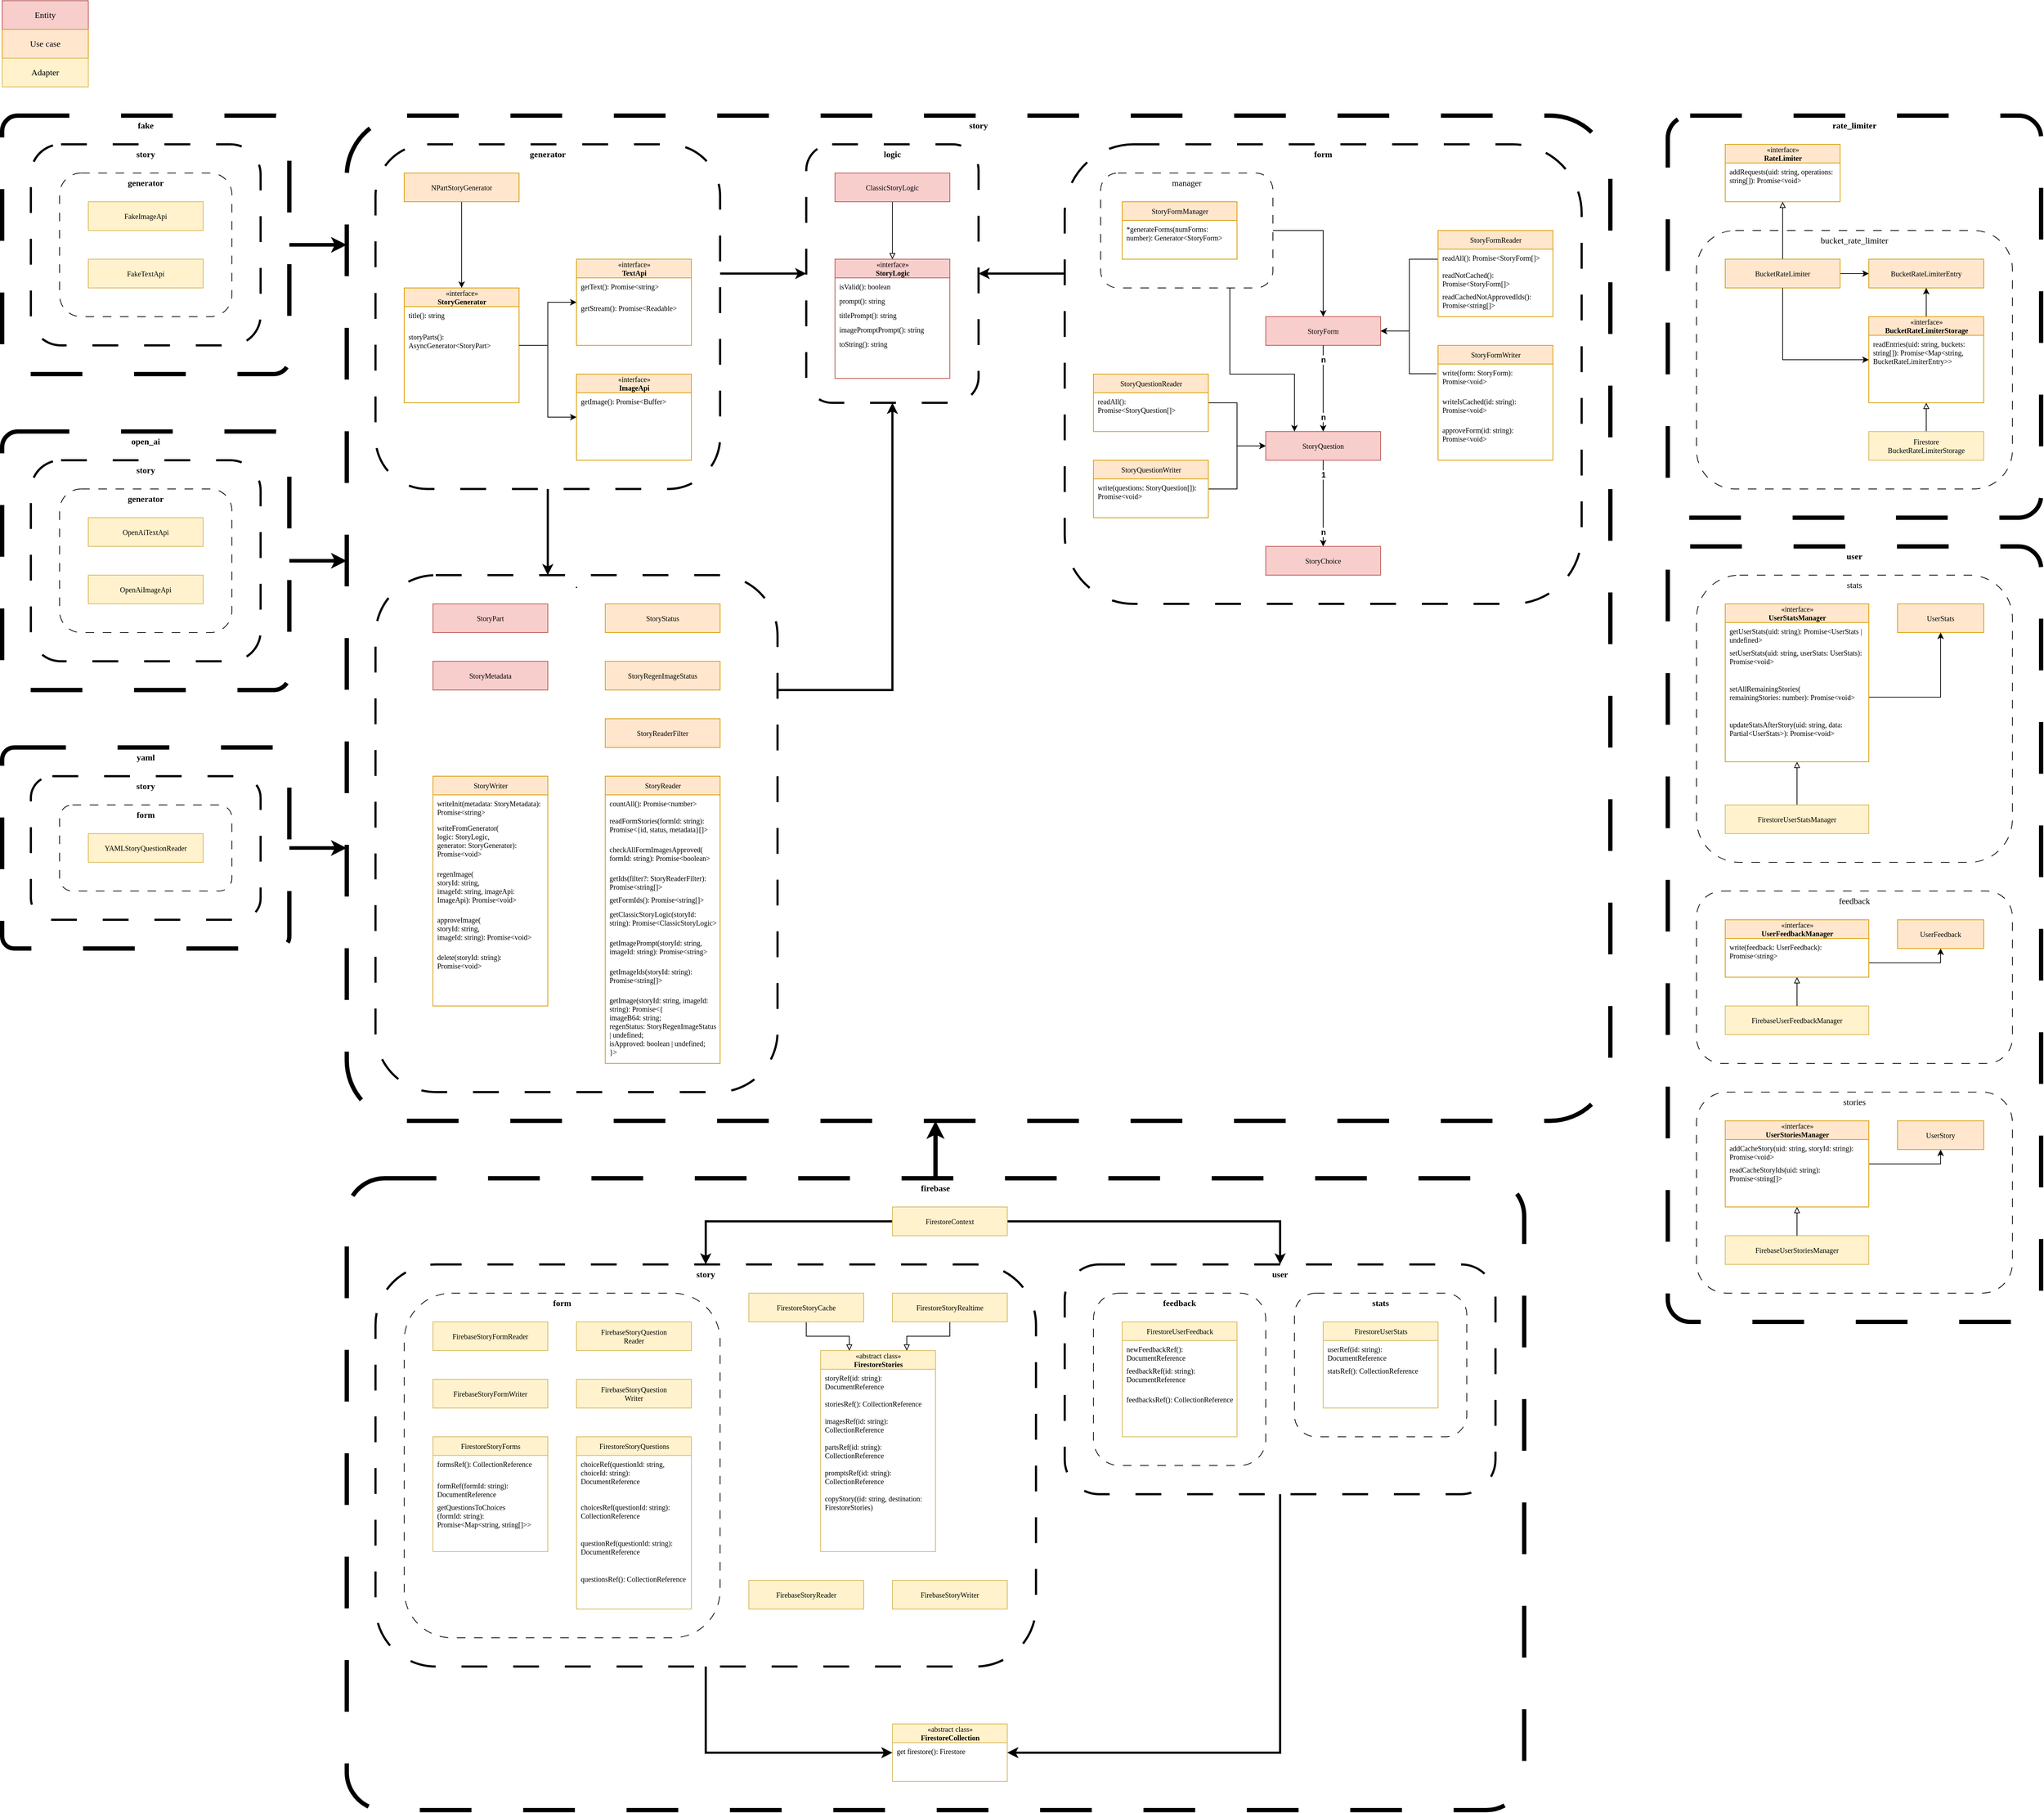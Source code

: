<mxfile version="22.0.0" type="device">
  <diagram name="Page-1" id="c4acf3e9-155e-7222-9cf6-157b1a14988f">
    <mxGraphModel dx="3740" dy="1069" grid="1" gridSize="10" guides="1" tooltips="1" connect="1" arrows="1" fold="1" page="1" pageScale="1" pageWidth="1654" pageHeight="1169" background="none" math="0" shadow="0">
      <root>
        <mxCell id="0" />
        <mxCell id="1" parent="0" />
        <mxCell id="NEYpnTMuI-v8KFKIFSat-58" value="story" style="rounded=1;whiteSpace=wrap;html=1;fillColor=none;dashed=1;dashPattern=12 12;labelBackgroundColor=none;strokeWidth=6;fontStyle=1;fontFamily=Lucida Console;verticalAlign=top;arcSize=6;movable=1;resizable=1;rotatable=1;deletable=1;editable=1;locked=0;connectable=1;" parent="1" vertex="1">
          <mxGeometry x="480" y="160" width="1760" height="1400" as="geometry" />
        </mxCell>
        <mxCell id="mc0GokmXUKWkyvZYSWRq-13" value="" style="group" parent="1" vertex="1" connectable="0">
          <mxGeometry x="520" y="200" width="480" height="560" as="geometry" />
        </mxCell>
        <mxCell id="Bs-Myq2eg4jCL4Yb1lq2-277" value="generator" style="rounded=1;whiteSpace=wrap;html=1;fillColor=none;dashed=1;dashPattern=12 12;labelBackgroundColor=none;strokeWidth=3;verticalAlign=top;fontStyle=1;fontFamily=Lucida Console;" parent="mc0GokmXUKWkyvZYSWRq-13" vertex="1">
          <mxGeometry width="480" height="480" as="geometry" />
        </mxCell>
        <mxCell id="Bs-Myq2eg4jCL4Yb1lq2-210" value="«interface»&lt;br&gt;&lt;b&gt;StoryGenerator&lt;/b&gt;" style="swimlane;html=1;fontStyle=0;childLayout=stackLayout;horizontal=1;startSize=26;horizontalStack=0;resizeParent=1;resizeLast=0;collapsible=1;marginBottom=0;swimlaneFillColor=#ffffff;rounded=0;shadow=0;comic=0;labelBackgroundColor=none;strokeWidth=1;fontFamily=Lucida Console;fontSize=10;align=center;fillColor=#ffe6cc;strokeColor=#d79b00;" parent="mc0GokmXUKWkyvZYSWRq-13" vertex="1">
          <mxGeometry x="40" y="200" width="160" height="160" as="geometry">
            <mxRectangle x="360" y="360" width="130" height="30" as="alternateBounds" />
          </mxGeometry>
        </mxCell>
        <mxCell id="Bs-Myq2eg4jCL4Yb1lq2-211" value="&lt;div style=&quot;font-size: 10px;&quot;&gt;&lt;font style=&quot;font-size: 10px;&quot;&gt;title(): &lt;/font&gt;&lt;font style=&quot;font-size: 10px;&quot;&gt;string&lt;/font&gt;&lt;/div&gt;" style="text;strokeColor=none;fillColor=none;align=left;verticalAlign=top;spacingLeft=4;spacingRight=4;overflow=hidden;rotatable=0;points=[[0,0.5],[1,0.5]];portConstraint=eastwest;whiteSpace=wrap;html=1;fontFamily=Lucida Console;fontSize=10;labelBackgroundColor=none;" parent="Bs-Myq2eg4jCL4Yb1lq2-210" vertex="1">
          <mxGeometry y="26" width="160" height="30" as="geometry" />
        </mxCell>
        <mxCell id="Bs-Myq2eg4jCL4Yb1lq2-212" value="&lt;div style=&quot;font-size: 10px;&quot;&gt;&lt;font style=&quot;font-size: 10px;&quot;&gt;storyParts(): &lt;/font&gt;&lt;font style=&quot;font-size: 10px;&quot;&gt;AsyncGenerator&amp;lt;StoryPart&amp;gt;&lt;/font&gt;&lt;/div&gt;" style="text;strokeColor=none;fillColor=none;align=left;verticalAlign=top;spacingLeft=4;spacingRight=4;overflow=hidden;rotatable=0;points=[[0,0.5],[1,0.5]];portConstraint=eastwest;whiteSpace=wrap;html=1;fontFamily=Lucida Console;fontSize=10;labelBackgroundColor=none;" parent="Bs-Myq2eg4jCL4Yb1lq2-210" vertex="1">
          <mxGeometry y="56" width="160" height="30" as="geometry" />
        </mxCell>
        <mxCell id="amye7OmJLZNDjV6ip3Ak-22" style="edgeStyle=orthogonalEdgeStyle;rounded=0;orthogonalLoop=1;jettySize=auto;html=1;exitX=0.5;exitY=1;exitDx=0;exitDy=0;entryX=0.75;entryY=0;entryDx=0;entryDy=0;" parent="mc0GokmXUKWkyvZYSWRq-13" source="amye7OmJLZNDjV6ip3Ak-19" edge="1">
          <mxGeometry relative="1" as="geometry">
            <mxPoint x="120" y="80" as="sourcePoint" />
            <mxPoint x="120" y="200" as="targetPoint" />
          </mxGeometry>
        </mxCell>
        <mxCell id="amye7OmJLZNDjV6ip3Ak-19" value="NPartStoryGenerator" style="html=1;whiteSpace=wrap;fontFamily=Lucida Console;fontSize=10;labelBackgroundColor=none;fillColor=#ffe6cc;strokeColor=#d79b00;" parent="mc0GokmXUKWkyvZYSWRq-13" vertex="1">
          <mxGeometry x="40" y="40" width="160" height="40" as="geometry" />
        </mxCell>
        <mxCell id="amye7OmJLZNDjV6ip3Ak-25" value="&lt;div&gt;«interface»&lt;/div&gt;&lt;div&gt;&lt;b&gt;ImageApi&lt;/b&gt;&lt;/div&gt;" style="swimlane;html=1;fontStyle=0;childLayout=stackLayout;horizontal=1;startSize=26;horizontalStack=0;resizeParent=1;resizeLast=0;collapsible=1;marginBottom=0;swimlaneFillColor=#ffffff;rounded=0;shadow=0;comic=0;labelBackgroundColor=none;strokeWidth=1;fontFamily=Lucida Console;fontSize=10;align=center;fillColor=#ffe6cc;strokeColor=#d79b00;" parent="mc0GokmXUKWkyvZYSWRq-13" vertex="1">
          <mxGeometry x="280" y="320" width="160" height="120" as="geometry">
            <mxRectangle x="360" y="360" width="130" height="30" as="alternateBounds" />
          </mxGeometry>
        </mxCell>
        <mxCell id="amye7OmJLZNDjV6ip3Ak-26" value="&lt;div style=&quot;font-size: 10px;&quot;&gt;&lt;font style=&quot;font-size: 10px;&quot;&gt;getImage(): &lt;/font&gt;&lt;font style=&quot;font-size: 10px;&quot;&gt;Promise&amp;lt;Buffer&amp;gt;&lt;/font&gt;&lt;/div&gt;" style="text;strokeColor=none;fillColor=none;align=left;verticalAlign=top;spacingLeft=4;spacingRight=4;overflow=hidden;rotatable=0;points=[[0,0.5],[1,0.5]];portConstraint=eastwest;whiteSpace=wrap;html=1;fontFamily=Lucida Console;fontSize=10;labelBackgroundColor=none;" parent="amye7OmJLZNDjV6ip3Ak-25" vertex="1">
          <mxGeometry y="26" width="160" height="30" as="geometry" />
        </mxCell>
        <mxCell id="mc0GokmXUKWkyvZYSWRq-12" style="edgeStyle=orthogonalEdgeStyle;rounded=0;orthogonalLoop=1;jettySize=auto;html=1;" parent="mc0GokmXUKWkyvZYSWRq-13" source="Bs-Myq2eg4jCL4Yb1lq2-210" target="amye7OmJLZNDjV6ip3Ak-25" edge="1">
          <mxGeometry relative="1" as="geometry" />
        </mxCell>
        <mxCell id="amye7OmJLZNDjV6ip3Ak-32" value="&lt;div&gt;«interface»&lt;/div&gt;&lt;div&gt;&lt;b&gt;TextApi&lt;/b&gt;&lt;/div&gt;" style="swimlane;html=1;fontStyle=0;childLayout=stackLayout;horizontal=1;startSize=26;horizontalStack=0;resizeParent=1;resizeLast=0;collapsible=1;marginBottom=0;swimlaneFillColor=#ffffff;rounded=0;shadow=0;comic=0;labelBackgroundColor=none;strokeWidth=1;fontFamily=Lucida Console;fontSize=10;align=center;fillColor=#ffe6cc;strokeColor=#d79b00;" parent="mc0GokmXUKWkyvZYSWRq-13" vertex="1">
          <mxGeometry x="280" y="160" width="160" height="120" as="geometry">
            <mxRectangle x="360" y="360" width="130" height="30" as="alternateBounds" />
          </mxGeometry>
        </mxCell>
        <mxCell id="amye7OmJLZNDjV6ip3Ak-33" value="&lt;div style=&quot;font-size: 10px;&quot;&gt;&lt;font style=&quot;font-size: 10px;&quot;&gt;getText(): &lt;/font&gt;&lt;font style=&quot;font-size: 10px;&quot;&gt;Promise&amp;lt;string&amp;gt;&lt;/font&gt;&lt;/div&gt;" style="text;strokeColor=none;fillColor=none;align=left;verticalAlign=top;spacingLeft=4;spacingRight=4;overflow=hidden;rotatable=0;points=[[0,0.5],[1,0.5]];portConstraint=eastwest;whiteSpace=wrap;html=1;fontFamily=Lucida Console;fontSize=10;labelBackgroundColor=none;" parent="amye7OmJLZNDjV6ip3Ak-32" vertex="1">
          <mxGeometry y="26" width="160" height="30" as="geometry" />
        </mxCell>
        <mxCell id="amye7OmJLZNDjV6ip3Ak-34" value="&lt;div style=&quot;font-size: 10px;&quot;&gt;&lt;font style=&quot;font-size: 10px;&quot;&gt;getStream(): &lt;/font&gt;&lt;font style=&quot;font-size: 10px;&quot;&gt;Promise&amp;lt;Readable&amp;gt;&lt;/font&gt;&lt;/div&gt;" style="text;strokeColor=none;fillColor=none;align=left;verticalAlign=top;spacingLeft=4;spacingRight=4;overflow=hidden;rotatable=0;points=[[0,0.5],[1,0.5]];portConstraint=eastwest;whiteSpace=wrap;html=1;fontFamily=Lucida Console;fontSize=10;labelBackgroundColor=none;" parent="amye7OmJLZNDjV6ip3Ak-32" vertex="1">
          <mxGeometry y="56" width="160" height="30" as="geometry" />
        </mxCell>
        <mxCell id="mc0GokmXUKWkyvZYSWRq-11" style="edgeStyle=orthogonalEdgeStyle;rounded=0;orthogonalLoop=1;jettySize=auto;html=1;" parent="mc0GokmXUKWkyvZYSWRq-13" source="Bs-Myq2eg4jCL4Yb1lq2-210" target="amye7OmJLZNDjV6ip3Ak-32" edge="1">
          <mxGeometry relative="1" as="geometry" />
        </mxCell>
        <mxCell id="mc0GokmXUKWkyvZYSWRq-21" style="edgeStyle=orthogonalEdgeStyle;rounded=0;orthogonalLoop=1;jettySize=auto;html=1;exitX=1;exitY=0.5;exitDx=0;exitDy=0;strokeWidth=5;" parent="1" source="mc0GokmXUKWkyvZYSWRq-2" target="NEYpnTMuI-v8KFKIFSat-58" edge="1">
          <mxGeometry relative="1" as="geometry">
            <Array as="points">
              <mxPoint x="470" y="340" />
              <mxPoint x="470" y="340" />
            </Array>
          </mxGeometry>
        </mxCell>
        <mxCell id="mc0GokmXUKWkyvZYSWRq-2" value="fake" style="rounded=1;whiteSpace=wrap;html=1;fillColor=none;dashed=1;dashPattern=12 12;labelBackgroundColor=none;strokeWidth=6;fontStyle=1;fontFamily=Lucida Console;verticalAlign=top;arcSize=6;" parent="1" vertex="1">
          <mxGeometry y="160" width="400" height="360" as="geometry" />
        </mxCell>
        <mxCell id="24NqbiVkr3B1c7BFda1W-1" value="" style="group" parent="1" vertex="1" connectable="0">
          <mxGeometry x="1120" y="200" width="240" height="360" as="geometry" />
        </mxCell>
        <mxCell id="amye7OmJLZNDjV6ip3Ak-1" value="&lt;font face=&quot;Lucida Console&quot;&gt;logic&lt;/font&gt;" style="rounded=1;whiteSpace=wrap;html=1;fillColor=none;dashed=1;dashPattern=12 12;labelBackgroundColor=none;strokeWidth=3;verticalAlign=top;fontStyle=1" parent="24NqbiVkr3B1c7BFda1W-1" vertex="1">
          <mxGeometry width="240" height="360" as="geometry" />
        </mxCell>
        <mxCell id="Bs-Myq2eg4jCL4Yb1lq2-74" value="«interface»&lt;br&gt;&lt;b&gt;StoryLogic&lt;/b&gt;" style="swimlane;html=1;fontStyle=0;childLayout=stackLayout;horizontal=1;startSize=26;horizontalStack=0;resizeParent=1;resizeLast=0;collapsible=1;marginBottom=0;swimlaneFillColor=#ffffff;rounded=0;shadow=0;comic=0;labelBackgroundColor=none;strokeWidth=1;fontFamily=Lucida Console;fontSize=10;align=center;fillColor=#f8cecc;strokeColor=#b85450;" parent="24NqbiVkr3B1c7BFda1W-1" vertex="1">
          <mxGeometry x="40" y="160" width="160" height="166" as="geometry">
            <mxRectangle x="360" y="360" width="130" height="30" as="alternateBounds" />
          </mxGeometry>
        </mxCell>
        <mxCell id="Bs-Myq2eg4jCL4Yb1lq2-98" value="&lt;font style=&quot;font-size: 10px;&quot;&gt;isValid(): &lt;/font&gt;&lt;font style=&quot;font-size: 10px;&quot;&gt;boolean &lt;/font&gt;" style="text;strokeColor=none;fillColor=none;align=left;verticalAlign=top;spacingLeft=4;spacingRight=4;overflow=hidden;rotatable=0;points=[[0,0.5],[1,0.5]];portConstraint=eastwest;whiteSpace=wrap;html=1;fontFamily=Lucida Console;fontSize=10;labelBackgroundColor=none;" parent="Bs-Myq2eg4jCL4Yb1lq2-74" vertex="1">
          <mxGeometry y="26" width="160" height="20" as="geometry" />
        </mxCell>
        <mxCell id="Bs-Myq2eg4jCL4Yb1lq2-76" value="&lt;div style=&quot;font-size: 10px;&quot;&gt;&lt;font style=&quot;font-size: 10px;&quot;&gt;prompt(): string&lt;br&gt;&lt;/font&gt;&lt;/div&gt;" style="text;strokeColor=none;fillColor=none;align=left;verticalAlign=top;spacingLeft=4;spacingRight=4;overflow=hidden;rotatable=0;points=[[0,0.5],[1,0.5]];portConstraint=eastwest;whiteSpace=wrap;html=1;fontFamily=Lucida Console;fontSize=10;labelBackgroundColor=none;" parent="Bs-Myq2eg4jCL4Yb1lq2-74" vertex="1">
          <mxGeometry y="46" width="160" height="20" as="geometry" />
        </mxCell>
        <mxCell id="Bs-Myq2eg4jCL4Yb1lq2-75" value="&lt;div style=&quot;font-size: 10px;&quot;&gt;&lt;font style=&quot;font-size: 10px;&quot;&gt;titlePrompt(): string&lt;br style=&quot;font-size: 10px;&quot;&gt;&lt;/font&gt;&lt;/div&gt;" style="text;strokeColor=none;fillColor=none;align=left;verticalAlign=top;spacingLeft=4;spacingRight=4;overflow=hidden;rotatable=0;points=[[0,0.5],[1,0.5]];portConstraint=eastwest;whiteSpace=wrap;html=1;fontFamily=Lucida Console;fontSize=10;labelBackgroundColor=none;" parent="Bs-Myq2eg4jCL4Yb1lq2-74" vertex="1">
          <mxGeometry y="66" width="160" height="20" as="geometry" />
        </mxCell>
        <mxCell id="Bs-Myq2eg4jCL4Yb1lq2-77" value="&lt;div style=&quot;font-size: 10px;&quot;&gt;&lt;font style=&quot;font-size: 10px;&quot;&gt;imagePromptPrompt(): string&lt;br&gt;&lt;/font&gt;&lt;/div&gt;" style="text;strokeColor=none;fillColor=none;align=left;verticalAlign=top;spacingLeft=4;spacingRight=4;overflow=hidden;rotatable=0;points=[[0,0.5],[1,0.5]];portConstraint=eastwest;whiteSpace=wrap;html=1;fontFamily=Lucida Console;fontSize=10;labelBackgroundColor=none;" parent="Bs-Myq2eg4jCL4Yb1lq2-74" vertex="1">
          <mxGeometry y="86" width="160" height="20" as="geometry" />
        </mxCell>
        <mxCell id="0Wo04UYDqSwDQ_q5rXcj-1" value="&lt;div style=&quot;font-size: 10px;&quot;&gt;&lt;font style=&quot;font-size: 10px;&quot;&gt;toString(): string&lt;br&gt;&lt;/font&gt;&lt;/div&gt;" style="text;strokeColor=none;fillColor=none;align=left;verticalAlign=top;spacingLeft=4;spacingRight=4;overflow=hidden;rotatable=0;points=[[0,0.5],[1,0.5]];portConstraint=eastwest;whiteSpace=wrap;html=1;fontFamily=Lucida Console;fontSize=10;labelBackgroundColor=none;" parent="Bs-Myq2eg4jCL4Yb1lq2-74" vertex="1">
          <mxGeometry y="106" width="160" height="20" as="geometry" />
        </mxCell>
        <mxCell id="Bs-Myq2eg4jCL4Yb1lq2-169" style="edgeStyle=orthogonalEdgeStyle;rounded=0;orthogonalLoop=1;jettySize=auto;html=1;exitX=0.5;exitY=1;exitDx=0;exitDy=0;entryX=0.5;entryY=0;entryDx=0;entryDy=0;endArrow=block;endFill=0;" parent="24NqbiVkr3B1c7BFda1W-1" source="Bs-Myq2eg4jCL4Yb1lq2-123" target="Bs-Myq2eg4jCL4Yb1lq2-74" edge="1">
          <mxGeometry relative="1" as="geometry">
            <Array as="points" />
          </mxGeometry>
        </mxCell>
        <mxCell id="Bs-Myq2eg4jCL4Yb1lq2-123" value="&lt;font style=&quot;font-size: 10px;&quot;&gt;ClassicStoryLogic&lt;/font&gt;" style="html=1;whiteSpace=wrap;fontFamily=Lucida Console;labelBackgroundColor=none;fillColor=#f8cecc;strokeColor=#b85450;" parent="24NqbiVkr3B1c7BFda1W-1" vertex="1">
          <mxGeometry x="40" y="40" width="160" height="40" as="geometry" />
        </mxCell>
        <mxCell id="Bs-Myq2eg4jCL4Yb1lq2-201" value="Entity" style="html=1;whiteSpace=wrap;fontFamily=Lucida Console;labelBackgroundColor=none;fillColor=#f8cecc;strokeColor=#b85450;" parent="1" vertex="1">
          <mxGeometry width="120" height="40" as="geometry" />
        </mxCell>
        <mxCell id="Bs-Myq2eg4jCL4Yb1lq2-202" value="Use case" style="html=1;whiteSpace=wrap;fontFamily=Lucida Console;labelBackgroundColor=none;fillColor=#ffe6cc;strokeColor=#d79b00;" parent="1" vertex="1">
          <mxGeometry y="40" width="120" height="40" as="geometry" />
        </mxCell>
        <mxCell id="Bs-Myq2eg4jCL4Yb1lq2-203" value="Adapter" style="html=1;whiteSpace=wrap;fontFamily=Lucida Console;labelBackgroundColor=none;fillColor=#fff2cc;strokeColor=#d6b656;" parent="1" vertex="1">
          <mxGeometry y="80" width="120" height="40" as="geometry" />
        </mxCell>
        <mxCell id="NEYpnTMuI-v8KFKIFSat-59" value="&lt;div&gt;rate_limiter&lt;/div&gt;" style="rounded=1;whiteSpace=wrap;html=1;fillColor=none;dashed=1;dashPattern=12 12;labelBackgroundColor=none;strokeWidth=6;fontStyle=1;fontFamily=Lucida Console;verticalAlign=top;arcSize=6;" parent="1" vertex="1">
          <mxGeometry x="2320" y="160" width="520" height="560" as="geometry" />
        </mxCell>
        <mxCell id="NEYpnTMuI-v8KFKIFSat-61" value="«interface»&lt;br&gt;&lt;b&gt;RateLimiter&lt;/b&gt;&lt;br&gt;&lt;b&gt;&lt;/b&gt;" style="swimlane;html=1;fontStyle=0;childLayout=stackLayout;horizontal=1;startSize=26;horizontalStack=0;resizeParent=1;resizeLast=0;collapsible=1;marginBottom=0;swimlaneFillColor=#ffffff;rounded=0;shadow=0;comic=0;labelBackgroundColor=none;strokeWidth=1;fontFamily=Lucida Console;fontSize=10;align=center;fillColor=#ffe6cc;strokeColor=#d79b00;" parent="1" vertex="1">
          <mxGeometry x="2400" y="200" width="160" height="80" as="geometry">
            <mxRectangle x="360" y="360" width="130" height="30" as="alternateBounds" />
          </mxGeometry>
        </mxCell>
        <mxCell id="NEYpnTMuI-v8KFKIFSat-62" value="&lt;div style=&quot;font-size: 10px;&quot;&gt;&lt;font style=&quot;font-size: 10px;&quot;&gt;addRequests(uid: string, operations: string[]): &lt;/font&gt;&lt;font style=&quot;font-size: 10px;&quot;&gt;Promise&amp;lt;void&amp;gt;&lt;/font&gt;&lt;/div&gt;" style="text;strokeColor=none;fillColor=none;align=left;verticalAlign=top;spacingLeft=4;spacingRight=4;overflow=hidden;rotatable=0;points=[[0,0.5],[1,0.5]];portConstraint=eastwest;whiteSpace=wrap;html=1;fontFamily=Lucida Console;fontSize=10;labelBackgroundColor=none;" parent="NEYpnTMuI-v8KFKIFSat-61" vertex="1">
          <mxGeometry y="26" width="160" height="50" as="geometry" />
        </mxCell>
        <mxCell id="NEYpnTMuI-v8KFKIFSat-64" value="&lt;div&gt;bucket_rate_limiter&lt;/div&gt;" style="rounded=1;whiteSpace=wrap;html=1;fillColor=none;dashed=1;dashPattern=12 12;labelBackgroundColor=none;verticalAlign=top;fontFamily=Lucida Console;" parent="1" vertex="1">
          <mxGeometry x="2360" y="320" width="440" height="360" as="geometry" />
        </mxCell>
        <mxCell id="NEYpnTMuI-v8KFKIFSat-71" style="edgeStyle=orthogonalEdgeStyle;rounded=0;orthogonalLoop=1;jettySize=auto;html=1;exitX=0.5;exitY=0;exitDx=0;exitDy=0;endArrow=block;endFill=0;" parent="1" source="NEYpnTMuI-v8KFKIFSat-65" target="NEYpnTMuI-v8KFKIFSat-61" edge="1">
          <mxGeometry relative="1" as="geometry" />
        </mxCell>
        <mxCell id="NEYpnTMuI-v8KFKIFSat-77" style="edgeStyle=orthogonalEdgeStyle;rounded=0;orthogonalLoop=1;jettySize=auto;html=1;exitX=0.5;exitY=1;exitDx=0;exitDy=0;" parent="1" source="NEYpnTMuI-v8KFKIFSat-65" target="NEYpnTMuI-v8KFKIFSat-68" edge="1">
          <mxGeometry relative="1" as="geometry">
            <Array as="points">
              <mxPoint x="2480" y="500" />
            </Array>
          </mxGeometry>
        </mxCell>
        <mxCell id="NEYpnTMuI-v8KFKIFSat-78" style="edgeStyle=orthogonalEdgeStyle;rounded=0;orthogonalLoop=1;jettySize=auto;html=1;exitX=1;exitY=0.5;exitDx=0;exitDy=0;entryX=0;entryY=0.5;entryDx=0;entryDy=0;" parent="1" source="NEYpnTMuI-v8KFKIFSat-65" target="NEYpnTMuI-v8KFKIFSat-66" edge="1">
          <mxGeometry relative="1" as="geometry" />
        </mxCell>
        <mxCell id="NEYpnTMuI-v8KFKIFSat-65" value="BucketRateLimiter" style="html=1;whiteSpace=wrap;fontFamily=Lucida Console;fontSize=10;labelBackgroundColor=none;fillColor=#ffe6cc;strokeColor=#d79b00;" parent="1" vertex="1">
          <mxGeometry x="2400" y="360" width="160" height="40" as="geometry" />
        </mxCell>
        <mxCell id="NEYpnTMuI-v8KFKIFSat-66" value="BucketRateLimiterEntry" style="html=1;whiteSpace=wrap;fontFamily=Lucida Console;fontSize=10;labelBackgroundColor=none;fillColor=#ffe6cc;strokeColor=#d79b00;" parent="1" vertex="1">
          <mxGeometry x="2600" y="360" width="160" height="40" as="geometry" />
        </mxCell>
        <mxCell id="NEYpnTMuI-v8KFKIFSat-72" style="edgeStyle=orthogonalEdgeStyle;rounded=0;orthogonalLoop=1;jettySize=auto;html=1;exitX=0.5;exitY=0;exitDx=0;exitDy=0;" parent="1" source="NEYpnTMuI-v8KFKIFSat-68" target="NEYpnTMuI-v8KFKIFSat-66" edge="1">
          <mxGeometry relative="1" as="geometry" />
        </mxCell>
        <mxCell id="NEYpnTMuI-v8KFKIFSat-68" value="«interface»&lt;br&gt;&lt;b&gt;BucketRateLimiterStorage&lt;/b&gt;&lt;br&gt;&lt;b&gt;&lt;/b&gt;" style="swimlane;html=1;fontStyle=0;childLayout=stackLayout;horizontal=1;startSize=26;horizontalStack=0;resizeParent=1;resizeLast=0;collapsible=1;marginBottom=0;swimlaneFillColor=#ffffff;rounded=0;shadow=0;comic=0;labelBackgroundColor=none;strokeWidth=1;fontFamily=Lucida Console;fontSize=10;align=center;fillColor=#ffe6cc;strokeColor=#d79b00;" parent="1" vertex="1">
          <mxGeometry x="2600" y="440" width="160" height="120" as="geometry">
            <mxRectangle x="360" y="360" width="130" height="30" as="alternateBounds" />
          </mxGeometry>
        </mxCell>
        <mxCell id="NEYpnTMuI-v8KFKIFSat-69" value="readEntries(uid: string, buckets: string[]): Promise&amp;lt;Map&amp;lt;string, BucketRateLimiterEntry&amp;gt;&amp;gt;" style="text;strokeColor=none;fillColor=none;align=left;verticalAlign=top;spacingLeft=4;spacingRight=4;overflow=hidden;rotatable=0;points=[[0,0.5],[1,0.5]];portConstraint=eastwest;whiteSpace=wrap;html=1;fontFamily=Lucida Console;fontSize=10;labelBackgroundColor=none;" parent="NEYpnTMuI-v8KFKIFSat-68" vertex="1">
          <mxGeometry y="26" width="160" height="70" as="geometry" />
        </mxCell>
        <mxCell id="NEYpnTMuI-v8KFKIFSat-74" style="edgeStyle=orthogonalEdgeStyle;rounded=0;orthogonalLoop=1;jettySize=auto;html=1;exitX=0.5;exitY=0;exitDx=0;exitDy=0;endArrow=block;endFill=0;" parent="1" source="NEYpnTMuI-v8KFKIFSat-70" target="NEYpnTMuI-v8KFKIFSat-68" edge="1">
          <mxGeometry relative="1" as="geometry" />
        </mxCell>
        <mxCell id="NEYpnTMuI-v8KFKIFSat-70" value="Firestore&lt;br&gt;BucketRateLimiterStorage" style="html=1;whiteSpace=wrap;fontFamily=Lucida Console;fontSize=10;labelBackgroundColor=none;fillColor=#fff2cc;strokeColor=#d6b656;" parent="1" vertex="1">
          <mxGeometry x="2600" y="600" width="160" height="40" as="geometry" />
        </mxCell>
        <mxCell id="NEYpnTMuI-v8KFKIFSat-79" value="user" style="rounded=1;whiteSpace=wrap;html=1;fillColor=none;dashed=1;dashPattern=12 12;labelBackgroundColor=none;strokeWidth=6;fontStyle=1;fontFamily=Lucida Console;verticalAlign=top;arcSize=6;" parent="1" vertex="1">
          <mxGeometry x="2320" y="760" width="520" height="1080" as="geometry" />
        </mxCell>
        <mxCell id="NEYpnTMuI-v8KFKIFSat-82" value="stats" style="rounded=1;whiteSpace=wrap;html=1;fillColor=none;dashed=1;dashPattern=12 12;labelBackgroundColor=none;verticalAlign=top;fontFamily=Lucida Console;" parent="1" vertex="1">
          <mxGeometry x="2360" y="800" width="440" height="400" as="geometry" />
        </mxCell>
        <mxCell id="NEYpnTMuI-v8KFKIFSat-87" value="UserStats" style="html=1;whiteSpace=wrap;fontFamily=Lucida Console;fontSize=10;labelBackgroundColor=none;fillColor=#ffe6cc;strokeColor=#d79b00;" parent="1" vertex="1">
          <mxGeometry x="2640" y="840" width="120" height="40" as="geometry" />
        </mxCell>
        <mxCell id="NEYpnTMuI-v8KFKIFSat-88" style="edgeStyle=orthogonalEdgeStyle;rounded=0;orthogonalLoop=1;jettySize=auto;html=1;" parent="1" source="NEYpnTMuI-v8KFKIFSat-89" target="NEYpnTMuI-v8KFKIFSat-87" edge="1">
          <mxGeometry relative="1" as="geometry">
            <Array as="points">
              <mxPoint x="2700" y="970" />
            </Array>
          </mxGeometry>
        </mxCell>
        <mxCell id="NEYpnTMuI-v8KFKIFSat-89" value="«interface»&lt;br&gt;&lt;b&gt;UserStatsManager&lt;/b&gt;&lt;br&gt;&lt;b&gt;&lt;/b&gt;" style="swimlane;html=1;fontStyle=0;childLayout=stackLayout;horizontal=1;startSize=26;horizontalStack=0;resizeParent=1;resizeLast=0;collapsible=1;marginBottom=0;swimlaneFillColor=#ffffff;rounded=0;shadow=0;comic=0;labelBackgroundColor=none;strokeWidth=1;fontFamily=Lucida Console;fontSize=10;align=center;fillColor=#ffe6cc;strokeColor=#d79b00;" parent="1" vertex="1">
          <mxGeometry x="2400" y="840" width="200" height="220" as="geometry">
            <mxRectangle x="360" y="360" width="130" height="30" as="alternateBounds" />
          </mxGeometry>
        </mxCell>
        <mxCell id="NEYpnTMuI-v8KFKIFSat-90" value="getUserStats(uid: string): Promise&amp;lt;UserStats | undefined&amp;gt;" style="text;strokeColor=none;fillColor=none;align=left;verticalAlign=top;spacingLeft=4;spacingRight=4;overflow=hidden;rotatable=0;points=[[0,0.5],[1,0.5]];portConstraint=eastwest;whiteSpace=wrap;html=1;fontFamily=Lucida Console;fontSize=10;labelBackgroundColor=none;" parent="NEYpnTMuI-v8KFKIFSat-89" vertex="1">
          <mxGeometry y="26" width="200" height="30" as="geometry" />
        </mxCell>
        <mxCell id="NEYpnTMuI-v8KFKIFSat-93" value="setUserStats(uid: string, userStats: UserStats): Promise&amp;lt;void&amp;gt;" style="text;strokeColor=none;fillColor=none;align=left;verticalAlign=top;spacingLeft=4;spacingRight=4;overflow=hidden;rotatable=0;points=[[0,0.5],[1,0.5]];portConstraint=eastwest;whiteSpace=wrap;html=1;fontFamily=Lucida Console;fontSize=10;labelBackgroundColor=none;" parent="NEYpnTMuI-v8KFKIFSat-89" vertex="1">
          <mxGeometry y="56" width="200" height="50" as="geometry" />
        </mxCell>
        <mxCell id="NEYpnTMuI-v8KFKIFSat-94" value="setAllRemainingStories(&lt;br&gt;remainingStories: number): Promise&amp;lt;void&amp;gt;" style="text;strokeColor=none;fillColor=none;align=left;verticalAlign=top;spacingLeft=4;spacingRight=4;overflow=hidden;rotatable=0;points=[[0,0.5],[1,0.5]];portConstraint=eastwest;whiteSpace=wrap;html=1;fontFamily=Lucida Console;fontSize=10;labelBackgroundColor=none;" parent="NEYpnTMuI-v8KFKIFSat-89" vertex="1">
          <mxGeometry y="106" width="200" height="50" as="geometry" />
        </mxCell>
        <mxCell id="NEYpnTMuI-v8KFKIFSat-95" value="updateStatsAfterStory(uid: string, data: Partial&amp;lt;UserStats&amp;gt;): Promise&amp;lt;void&amp;gt;" style="text;strokeColor=none;fillColor=none;align=left;verticalAlign=top;spacingLeft=4;spacingRight=4;overflow=hidden;rotatable=0;points=[[0,0.5],[1,0.5]];portConstraint=eastwest;whiteSpace=wrap;html=1;fontFamily=Lucida Console;fontSize=10;labelBackgroundColor=none;" parent="NEYpnTMuI-v8KFKIFSat-89" vertex="1">
          <mxGeometry y="156" width="200" height="60" as="geometry" />
        </mxCell>
        <mxCell id="NEYpnTMuI-v8KFKIFSat-97" style="edgeStyle=orthogonalEdgeStyle;rounded=0;orthogonalLoop=1;jettySize=auto;html=1;exitX=0.5;exitY=0;exitDx=0;exitDy=0;endArrow=block;endFill=0;" parent="1" source="NEYpnTMuI-v8KFKIFSat-96" target="NEYpnTMuI-v8KFKIFSat-89" edge="1">
          <mxGeometry relative="1" as="geometry" />
        </mxCell>
        <mxCell id="NEYpnTMuI-v8KFKIFSat-96" value="FirestoreUserStatsManager" style="html=1;whiteSpace=wrap;fontFamily=Lucida Console;fontSize=10;labelBackgroundColor=none;fillColor=#fff2cc;strokeColor=#d6b656;" parent="1" vertex="1">
          <mxGeometry x="2400" y="1120" width="200" height="40" as="geometry" />
        </mxCell>
        <mxCell id="tfSTd8WoHoYFsNrvzpfn-1" value="feedback" style="rounded=1;whiteSpace=wrap;html=1;fillColor=none;dashed=1;dashPattern=12 12;labelBackgroundColor=none;verticalAlign=top;fontFamily=Lucida Console;" parent="1" vertex="1">
          <mxGeometry x="2360" y="1240" width="440" height="240" as="geometry" />
        </mxCell>
        <mxCell id="tfSTd8WoHoYFsNrvzpfn-2" value="FirebaseUserFeedbackManager" style="html=1;whiteSpace=wrap;fontFamily=Lucida Console;fontSize=10;labelBackgroundColor=none;fillColor=#fff2cc;strokeColor=#d6b656;" parent="1" vertex="1">
          <mxGeometry x="2400" y="1400" width="200" height="40" as="geometry" />
        </mxCell>
        <mxCell id="tfSTd8WoHoYFsNrvzpfn-3" style="edgeStyle=orthogonalEdgeStyle;rounded=0;orthogonalLoop=1;jettySize=auto;html=1;exitX=0.5;exitY=0;exitDx=0;exitDy=0;endArrow=block;endFill=0;" parent="1" source="tfSTd8WoHoYFsNrvzpfn-2" target="tfSTd8WoHoYFsNrvzpfn-5" edge="1">
          <mxGeometry relative="1" as="geometry" />
        </mxCell>
        <mxCell id="tfSTd8WoHoYFsNrvzpfn-4" style="edgeStyle=orthogonalEdgeStyle;rounded=0;orthogonalLoop=1;jettySize=auto;html=1;exitX=0.992;exitY=1.059;exitDx=0;exitDy=0;exitPerimeter=0;" parent="1" source="tfSTd8WoHoYFsNrvzpfn-6" target="tfSTd8WoHoYFsNrvzpfn-10" edge="1">
          <mxGeometry relative="1" as="geometry">
            <Array as="points">
              <mxPoint x="2600" y="1340" />
              <mxPoint x="2700" y="1340" />
            </Array>
          </mxGeometry>
        </mxCell>
        <mxCell id="tfSTd8WoHoYFsNrvzpfn-5" value="«interface»&lt;br&gt;&lt;b&gt;UserFeedbackManager&lt;/b&gt;&lt;br&gt;&lt;b&gt;&lt;/b&gt;" style="swimlane;html=1;fontStyle=0;childLayout=stackLayout;horizontal=1;startSize=26;horizontalStack=0;resizeParent=1;resizeLast=0;collapsible=1;marginBottom=0;swimlaneFillColor=#ffffff;rounded=0;shadow=0;comic=0;labelBackgroundColor=none;strokeWidth=1;fontFamily=Lucida Console;fontSize=10;align=center;fillColor=#ffe6cc;strokeColor=#d79b00;" parent="1" vertex="1">
          <mxGeometry x="2400" y="1280" width="200" height="80" as="geometry">
            <mxRectangle x="360" y="360" width="130" height="30" as="alternateBounds" />
          </mxGeometry>
        </mxCell>
        <mxCell id="tfSTd8WoHoYFsNrvzpfn-6" value="write(feedback: UserFeedback): Promise&amp;lt;string&amp;gt;" style="text;strokeColor=none;fillColor=none;align=left;verticalAlign=top;spacingLeft=4;spacingRight=4;overflow=hidden;rotatable=0;points=[[0,0.5],[1,0.5]];portConstraint=eastwest;whiteSpace=wrap;html=1;fontFamily=Lucida Console;fontSize=10;labelBackgroundColor=none;" parent="tfSTd8WoHoYFsNrvzpfn-5" vertex="1">
          <mxGeometry y="26" width="200" height="30" as="geometry" />
        </mxCell>
        <mxCell id="tfSTd8WoHoYFsNrvzpfn-10" value="UserFeedback" style="html=1;whiteSpace=wrap;fontFamily=Lucida Console;fontSize=10;labelBackgroundColor=none;fillColor=#ffe6cc;strokeColor=#d79b00;" parent="1" vertex="1">
          <mxGeometry x="2640" y="1280" width="120" height="40" as="geometry" />
        </mxCell>
        <mxCell id="24NqbiVkr3B1c7BFda1W-17" value="" style="group" parent="1" vertex="1" connectable="0">
          <mxGeometry x="1480" y="200" width="720" height="640" as="geometry" />
        </mxCell>
        <mxCell id="OYtVA2WaH8Vv7Cw-wJHw-3" value="manager" style="rounded=1;whiteSpace=wrap;html=1;fillColor=none;dashed=1;dashPattern=12 12;labelBackgroundColor=none;fontFamily=Lucida Console;verticalAlign=top;" parent="24NqbiVkr3B1c7BFda1W-17" vertex="1">
          <mxGeometry x="50" y="40" width="240" height="160" as="geometry" />
        </mxCell>
        <mxCell id="x65AcK3bx5p5Rzhw1ggr-1" value="form" style="rounded=1;whiteSpace=wrap;html=1;fillColor=none;dashed=1;dashPattern=12 12;labelBackgroundColor=none;strokeWidth=3;verticalAlign=top;fontStyle=1;fontFamily=Lucida Console;" parent="24NqbiVkr3B1c7BFda1W-17" vertex="1">
          <mxGeometry width="720" height="640" as="geometry" />
        </mxCell>
        <mxCell id="amye7OmJLZNDjV6ip3Ak-3" value="StoryChoice" style="html=1;whiteSpace=wrap;fontFamily=Lucida Console;fontSize=10;labelBackgroundColor=none;fillColor=#f8cecc;strokeColor=#b85450;" parent="24NqbiVkr3B1c7BFda1W-17" vertex="1">
          <mxGeometry x="280" y="560" width="160" height="40" as="geometry" />
        </mxCell>
        <mxCell id="amye7OmJLZNDjV6ip3Ak-4" value="StoryQuestion" style="html=1;whiteSpace=wrap;fontFamily=Lucida Console;fontSize=10;labelBackgroundColor=none;fillColor=#f8cecc;strokeColor=#b85450;" parent="24NqbiVkr3B1c7BFda1W-17" vertex="1">
          <mxGeometry x="280" y="400" width="160" height="40" as="geometry" />
        </mxCell>
        <mxCell id="amye7OmJLZNDjV6ip3Ak-5" value="StoryForm" style="html=1;whiteSpace=wrap;fontFamily=Lucida Console;fontSize=10;labelBackgroundColor=none;fillColor=#f8cecc;strokeColor=#b85450;" parent="24NqbiVkr3B1c7BFda1W-17" vertex="1">
          <mxGeometry x="280" y="240" width="160" height="40" as="geometry" />
        </mxCell>
        <mxCell id="jq6OmlErKrcgIsSsF2Ey-133" style="edgeStyle=orthogonalEdgeStyle;rounded=0;orthogonalLoop=1;jettySize=auto;html=1;" parent="24NqbiVkr3B1c7BFda1W-17" source="NEYpnTMuI-v8KFKIFSat-3" target="amye7OmJLZNDjV6ip3Ak-5" edge="1">
          <mxGeometry relative="1" as="geometry">
            <Array as="points">
              <mxPoint x="480" y="160" />
              <mxPoint x="480" y="260" />
            </Array>
          </mxGeometry>
        </mxCell>
        <mxCell id="NEYpnTMuI-v8KFKIFSat-3" value="StoryFormReader" style="swimlane;html=1;fontStyle=0;childLayout=stackLayout;horizontal=1;startSize=26;horizontalStack=0;resizeParent=1;resizeLast=0;collapsible=1;marginBottom=0;swimlaneFillColor=#ffffff;rounded=0;shadow=0;comic=0;labelBackgroundColor=none;strokeWidth=1;fontFamily=Lucida Console;fontSize=10;align=center;fillColor=#ffe6cc;strokeColor=#d79b00;" parent="24NqbiVkr3B1c7BFda1W-17" vertex="1">
          <mxGeometry x="520" y="120" width="160" height="120" as="geometry">
            <mxRectangle x="160" y="1000" width="160" height="30" as="alternateBounds" />
          </mxGeometry>
        </mxCell>
        <mxCell id="NEYpnTMuI-v8KFKIFSat-4" value="readAll(): Promise&amp;lt;StoryForm[]&amp;gt;" style="text;strokeColor=none;fillColor=none;align=left;verticalAlign=top;spacingLeft=4;spacingRight=4;overflow=hidden;rotatable=0;points=[[0,0.5],[1,0.5]];portConstraint=eastwest;whiteSpace=wrap;html=1;fontFamily=Lucida Console;fontSize=10;labelBackgroundColor=none;" parent="NEYpnTMuI-v8KFKIFSat-3" vertex="1">
          <mxGeometry y="26" width="160" height="24" as="geometry" />
        </mxCell>
        <mxCell id="TEKFeW8xGO3AikoBkZ-u-2" value="readNotCached(): Promise&amp;lt;StoryForm[]&amp;gt;" style="text;strokeColor=none;fillColor=none;align=left;verticalAlign=top;spacingLeft=4;spacingRight=4;overflow=hidden;rotatable=0;points=[[0,0.5],[1,0.5]];portConstraint=eastwest;whiteSpace=wrap;html=1;fontFamily=Lucida Console;fontSize=10;labelBackgroundColor=none;" parent="NEYpnTMuI-v8KFKIFSat-3" vertex="1">
          <mxGeometry y="50" width="160" height="30" as="geometry" />
        </mxCell>
        <mxCell id="TEKFeW8xGO3AikoBkZ-u-38" value="readCachedNotApprovedIds(): Promise&amp;lt;string[]&amp;gt;" style="text;strokeColor=none;fillColor=none;align=left;verticalAlign=top;spacingLeft=4;spacingRight=4;overflow=hidden;rotatable=0;points=[[0,0.5],[1,0.5]];portConstraint=eastwest;whiteSpace=wrap;html=1;fontFamily=Lucida Console;fontSize=10;labelBackgroundColor=none;" parent="NEYpnTMuI-v8KFKIFSat-3" vertex="1">
          <mxGeometry y="80" width="160" height="30" as="geometry" />
        </mxCell>
        <mxCell id="_wtHZT9hx7CZQyTQ2VEF-43" value="" style="endArrow=classic;html=1;endSize=6;startArrow=none;startSize=6;startFill=0;edgeStyle=orthogonalEdgeStyle;rounded=0;endFill=1;" parent="24NqbiVkr3B1c7BFda1W-17" source="amye7OmJLZNDjV6ip3Ak-4" target="amye7OmJLZNDjV6ip3Ak-3" edge="1">
          <mxGeometry relative="1" as="geometry">
            <mxPoint x="359.93" y="708" as="sourcePoint" />
            <mxPoint x="519.93" y="708" as="targetPoint" />
          </mxGeometry>
        </mxCell>
        <mxCell id="_wtHZT9hx7CZQyTQ2VEF-44" value="1" style="edgeLabel;resizable=0;html=1;align=center;verticalAlign=middle;labelBackgroundColor=default;fontStyle=1" parent="_wtHZT9hx7CZQyTQ2VEF-43" connectable="0" vertex="1">
          <mxGeometry relative="1" as="geometry">
            <mxPoint y="-40" as="offset" />
          </mxGeometry>
        </mxCell>
        <mxCell id="_wtHZT9hx7CZQyTQ2VEF-45" value="n" style="edgeLabel;resizable=0;html=1;align=center;verticalAlign=middle;labelBackgroundColor=default;fontStyle=1" parent="_wtHZT9hx7CZQyTQ2VEF-43" connectable="0" vertex="1">
          <mxGeometry relative="1" as="geometry">
            <mxPoint y="40" as="offset" />
          </mxGeometry>
        </mxCell>
        <mxCell id="jUhGebyDeFeCQYgqCY39-1" value="" style="endArrow=classic;html=1;endSize=6;startArrow=none;startSize=6;startFill=0;edgeStyle=orthogonalEdgeStyle;rounded=0;endFill=1;" parent="24NqbiVkr3B1c7BFda1W-17" source="amye7OmJLZNDjV6ip3Ak-5" target="amye7OmJLZNDjV6ip3Ak-4" edge="1">
          <mxGeometry relative="1" as="geometry">
            <mxPoint x="559.68" y="640" as="sourcePoint" />
            <mxPoint x="559.68" y="600" as="targetPoint" />
          </mxGeometry>
        </mxCell>
        <mxCell id="jUhGebyDeFeCQYgqCY39-2" value="n" style="edgeLabel;resizable=0;html=1;align=center;verticalAlign=middle;labelBackgroundColor=default;fontStyle=1" parent="jUhGebyDeFeCQYgqCY39-1" connectable="0" vertex="1">
          <mxGeometry relative="1" as="geometry">
            <mxPoint y="-40" as="offset" />
          </mxGeometry>
        </mxCell>
        <mxCell id="jUhGebyDeFeCQYgqCY39-3" value="n" style="edgeLabel;resizable=0;html=1;align=center;verticalAlign=middle;labelBackgroundColor=default;fontStyle=1" parent="jUhGebyDeFeCQYgqCY39-1" connectable="0" vertex="1">
          <mxGeometry relative="1" as="geometry">
            <mxPoint y="40" as="offset" />
          </mxGeometry>
        </mxCell>
        <mxCell id="jq6OmlErKrcgIsSsF2Ey-135" style="edgeStyle=orthogonalEdgeStyle;rounded=0;orthogonalLoop=1;jettySize=auto;html=1;" parent="24NqbiVkr3B1c7BFda1W-17" source="jq6OmlErKrcgIsSsF2Ey-127" target="amye7OmJLZNDjV6ip3Ak-4" edge="1">
          <mxGeometry relative="1" as="geometry" />
        </mxCell>
        <mxCell id="jq6OmlErKrcgIsSsF2Ey-127" value="StoryQuestionReader" style="swimlane;html=1;fontStyle=0;childLayout=stackLayout;horizontal=1;startSize=26;horizontalStack=0;resizeParent=1;resizeLast=0;collapsible=1;marginBottom=0;swimlaneFillColor=#ffffff;rounded=0;shadow=0;comic=0;labelBackgroundColor=none;strokeWidth=1;fontFamily=Lucida Console;fontSize=10;align=center;fillColor=#ffe6cc;strokeColor=#d79b00;" parent="24NqbiVkr3B1c7BFda1W-17" vertex="1">
          <mxGeometry x="40" y="320" width="160" height="80" as="geometry">
            <mxRectangle x="160" y="1000" width="160" height="30" as="alternateBounds" />
          </mxGeometry>
        </mxCell>
        <mxCell id="jq6OmlErKrcgIsSsF2Ey-128" value="readAll(): Promise&amp;lt;StoryQuestion[]&amp;gt;" style="text;strokeColor=none;fillColor=none;align=left;verticalAlign=top;spacingLeft=4;spacingRight=4;overflow=hidden;rotatable=0;points=[[0,0.5],[1,0.5]];portConstraint=eastwest;whiteSpace=wrap;html=1;fontFamily=Lucida Console;fontSize=10;labelBackgroundColor=none;" parent="jq6OmlErKrcgIsSsF2Ey-127" vertex="1">
          <mxGeometry y="26" width="160" height="40" as="geometry" />
        </mxCell>
        <mxCell id="jq6OmlErKrcgIsSsF2Ey-136" style="edgeStyle=orthogonalEdgeStyle;rounded=0;orthogonalLoop=1;jettySize=auto;html=1;" parent="24NqbiVkr3B1c7BFda1W-17" source="jq6OmlErKrcgIsSsF2Ey-129" target="amye7OmJLZNDjV6ip3Ak-4" edge="1">
          <mxGeometry relative="1" as="geometry" />
        </mxCell>
        <mxCell id="jq6OmlErKrcgIsSsF2Ey-129" value="StoryQuestionWriter" style="swimlane;html=1;fontStyle=0;childLayout=stackLayout;horizontal=1;startSize=26;horizontalStack=0;resizeParent=1;resizeLast=0;collapsible=1;marginBottom=0;swimlaneFillColor=#ffffff;rounded=0;shadow=0;comic=0;labelBackgroundColor=none;strokeWidth=1;fontFamily=Lucida Console;fontSize=10;align=center;fillColor=#ffe6cc;strokeColor=#d79b00;" parent="24NqbiVkr3B1c7BFda1W-17" vertex="1">
          <mxGeometry x="40" y="440" width="160" height="80" as="geometry">
            <mxRectangle x="160" y="1000" width="160" height="30" as="alternateBounds" />
          </mxGeometry>
        </mxCell>
        <mxCell id="jq6OmlErKrcgIsSsF2Ey-130" value="write(questions: StoryQuestion[]): Promise&amp;lt;void&amp;gt;" style="text;strokeColor=none;fillColor=none;align=left;verticalAlign=top;spacingLeft=4;spacingRight=4;overflow=hidden;rotatable=0;points=[[0,0.5],[1,0.5]];portConstraint=eastwest;whiteSpace=wrap;html=1;fontFamily=Lucida Console;fontSize=10;labelBackgroundColor=none;" parent="jq6OmlErKrcgIsSsF2Ey-129" vertex="1">
          <mxGeometry y="26" width="160" height="40" as="geometry" />
        </mxCell>
        <mxCell id="jq6OmlErKrcgIsSsF2Ey-134" style="edgeStyle=orthogonalEdgeStyle;rounded=0;orthogonalLoop=1;jettySize=auto;html=1;exitX=-0.013;exitY=0.338;exitDx=0;exitDy=0;exitPerimeter=0;" parent="24NqbiVkr3B1c7BFda1W-17" source="jq6OmlErKrcgIsSsF2Ey-132" target="amye7OmJLZNDjV6ip3Ak-5" edge="1">
          <mxGeometry relative="1" as="geometry">
            <Array as="points">
              <mxPoint x="480" y="320" />
              <mxPoint x="480" y="260" />
            </Array>
          </mxGeometry>
        </mxCell>
        <mxCell id="jq6OmlErKrcgIsSsF2Ey-131" value="StoryFormWriter" style="swimlane;html=1;fontStyle=0;childLayout=stackLayout;horizontal=1;startSize=26;horizontalStack=0;resizeParent=1;resizeLast=0;collapsible=1;marginBottom=0;swimlaneFillColor=#ffffff;rounded=0;shadow=0;comic=0;labelBackgroundColor=none;strokeWidth=1;fontFamily=Lucida Console;fontSize=10;align=center;fillColor=#ffe6cc;strokeColor=#d79b00;" parent="24NqbiVkr3B1c7BFda1W-17" vertex="1">
          <mxGeometry x="520" y="280" width="160" height="160" as="geometry">
            <mxRectangle x="160" y="1000" width="160" height="30" as="alternateBounds" />
          </mxGeometry>
        </mxCell>
        <mxCell id="jq6OmlErKrcgIsSsF2Ey-132" value="write(form: StoryForm): Promise&amp;lt;void&amp;gt;" style="text;strokeColor=none;fillColor=none;align=left;verticalAlign=top;spacingLeft=4;spacingRight=4;overflow=hidden;rotatable=0;points=[[0,0.5],[1,0.5]];portConstraint=eastwest;whiteSpace=wrap;html=1;fontFamily=Lucida Console;fontSize=10;labelBackgroundColor=none;" parent="jq6OmlErKrcgIsSsF2Ey-131" vertex="1">
          <mxGeometry y="26" width="160" height="40" as="geometry" />
        </mxCell>
        <mxCell id="TEKFeW8xGO3AikoBkZ-u-3" value="writeIsCached(id: string): Promise&amp;lt;void&amp;gt;" style="text;strokeColor=none;fillColor=none;align=left;verticalAlign=top;spacingLeft=4;spacingRight=4;overflow=hidden;rotatable=0;points=[[0,0.5],[1,0.5]];portConstraint=eastwest;whiteSpace=wrap;html=1;fontFamily=Lucida Console;fontSize=10;labelBackgroundColor=none;" parent="jq6OmlErKrcgIsSsF2Ey-131" vertex="1">
          <mxGeometry y="66" width="160" height="40" as="geometry" />
        </mxCell>
        <mxCell id="TEKFeW8xGO3AikoBkZ-u-4" value="approveForm(id: string): Promise&amp;lt;void&amp;gt;" style="text;strokeColor=none;fillColor=none;align=left;verticalAlign=top;spacingLeft=4;spacingRight=4;overflow=hidden;rotatable=0;points=[[0,0.5],[1,0.5]];portConstraint=eastwest;whiteSpace=wrap;html=1;fontFamily=Lucida Console;fontSize=10;labelBackgroundColor=none;" parent="jq6OmlErKrcgIsSsF2Ey-131" vertex="1">
          <mxGeometry y="106" width="160" height="40" as="geometry" />
        </mxCell>
        <mxCell id="OYtVA2WaH8Vv7Cw-wJHw-1" value="StoryFormManager" style="swimlane;html=1;fontStyle=0;childLayout=stackLayout;horizontal=1;startSize=26;horizontalStack=0;resizeParent=1;resizeLast=0;collapsible=1;marginBottom=0;swimlaneFillColor=#ffffff;rounded=0;shadow=0;comic=0;labelBackgroundColor=none;strokeWidth=1;fontFamily=Lucida Console;fontSize=10;align=center;fillColor=#ffe6cc;strokeColor=#d79b00;" parent="24NqbiVkr3B1c7BFda1W-17" vertex="1">
          <mxGeometry x="80" y="80" width="160" height="80" as="geometry">
            <mxRectangle x="160" y="1000" width="160" height="30" as="alternateBounds" />
          </mxGeometry>
        </mxCell>
        <mxCell id="OYtVA2WaH8Vv7Cw-wJHw-2" value="*generateForms(numForms: number): Generator&amp;lt;StoryForm&amp;gt;" style="text;strokeColor=none;fillColor=none;align=left;verticalAlign=top;spacingLeft=4;spacingRight=4;overflow=hidden;rotatable=0;points=[[0,0.5],[1,0.5]];portConstraint=eastwest;whiteSpace=wrap;html=1;fontFamily=Lucida Console;fontSize=10;labelBackgroundColor=none;" parent="OYtVA2WaH8Vv7Cw-wJHw-1" vertex="1">
          <mxGeometry y="26" width="160" height="40" as="geometry" />
        </mxCell>
        <mxCell id="OYtVA2WaH8Vv7Cw-wJHw-4" style="edgeStyle=orthogonalEdgeStyle;rounded=0;orthogonalLoop=1;jettySize=auto;html=1;exitX=1;exitY=0.5;exitDx=0;exitDy=0;entryX=0.5;entryY=0;entryDx=0;entryDy=0;" parent="24NqbiVkr3B1c7BFda1W-17" source="OYtVA2WaH8Vv7Cw-wJHw-3" target="amye7OmJLZNDjV6ip3Ak-5" edge="1">
          <mxGeometry relative="1" as="geometry" />
        </mxCell>
        <mxCell id="OYtVA2WaH8Vv7Cw-wJHw-5" style="edgeStyle=orthogonalEdgeStyle;rounded=0;orthogonalLoop=1;jettySize=auto;html=1;exitX=0.75;exitY=1;exitDx=0;exitDy=0;" parent="24NqbiVkr3B1c7BFda1W-17" source="OYtVA2WaH8Vv7Cw-wJHw-3" target="amye7OmJLZNDjV6ip3Ak-4" edge="1">
          <mxGeometry relative="1" as="geometry">
            <Array as="points">
              <mxPoint x="230" y="320" />
              <mxPoint x="320" y="320" />
            </Array>
          </mxGeometry>
        </mxCell>
        <mxCell id="24NqbiVkr3B1c7BFda1W-19" style="edgeStyle=orthogonalEdgeStyle;rounded=0;orthogonalLoop=1;jettySize=auto;html=1;strokeWidth=3;" parent="1" source="x65AcK3bx5p5Rzhw1ggr-1" target="amye7OmJLZNDjV6ip3Ak-1" edge="1">
          <mxGeometry relative="1" as="geometry">
            <Array as="points">
              <mxPoint x="1430" y="380" />
              <mxPoint x="1430" y="380" />
            </Array>
          </mxGeometry>
        </mxCell>
        <mxCell id="24NqbiVkr3B1c7BFda1W-20" style="edgeStyle=orthogonalEdgeStyle;rounded=0;orthogonalLoop=1;jettySize=auto;html=1;strokeWidth=3;" parent="1" source="NEYpnTMuI-v8KFKIFSat-30" target="amye7OmJLZNDjV6ip3Ak-1" edge="1">
          <mxGeometry relative="1" as="geometry">
            <Array as="points">
              <mxPoint x="1240" y="960" />
            </Array>
          </mxGeometry>
        </mxCell>
        <mxCell id="24NqbiVkr3B1c7BFda1W-21" style="edgeStyle=orthogonalEdgeStyle;rounded=0;orthogonalLoop=1;jettySize=auto;html=1;strokeWidth=3;" parent="1" source="Bs-Myq2eg4jCL4Yb1lq2-277" target="NEYpnTMuI-v8KFKIFSat-30" edge="1">
          <mxGeometry relative="1" as="geometry">
            <Array as="points">
              <mxPoint x="1080" y="890" />
              <mxPoint x="1080" y="890" />
            </Array>
          </mxGeometry>
        </mxCell>
        <mxCell id="mc0GokmXUKWkyvZYSWRq-1" value="story" style="rounded=1;whiteSpace=wrap;html=1;fillColor=none;dashed=1;dashPattern=12 12;labelBackgroundColor=none;strokeWidth=3;verticalAlign=top;fontStyle=1;fontFamily=Lucida Console;" parent="1" vertex="1">
          <mxGeometry x="40" y="200" width="320" height="280" as="geometry" />
        </mxCell>
        <mxCell id="mc0GokmXUKWkyvZYSWRq-3" value="generator" style="rounded=1;whiteSpace=wrap;html=1;fillColor=none;dashed=1;dashPattern=12 12;labelBackgroundColor=none;strokeWidth=1;fontStyle=1;fontFamily=Lucida Console;verticalAlign=top;" parent="1" vertex="1">
          <mxGeometry x="80" y="240" width="240" height="200" as="geometry" />
        </mxCell>
        <mxCell id="mc0GokmXUKWkyvZYSWRq-5" value="FakeImageApi" style="html=1;whiteSpace=wrap;fontFamily=Lucida Console;fontSize=10;labelBackgroundColor=none;fillColor=#fff2cc;strokeColor=#d6b656;" parent="1" vertex="1">
          <mxGeometry x="120" y="280" width="160" height="40" as="geometry" />
        </mxCell>
        <mxCell id="Bs-Myq2eg4jCL4Yb1lq2-46" value="FakeTextApi" style="html=1;whiteSpace=wrap;fontFamily=Lucida Console;fontSize=10;labelBackgroundColor=none;fillColor=#fff2cc;strokeColor=#d6b656;" parent="1" vertex="1">
          <mxGeometry x="120" y="360" width="160" height="40" as="geometry" />
        </mxCell>
        <mxCell id="mc0GokmXUKWkyvZYSWRq-22" style="edgeStyle=orthogonalEdgeStyle;shape=connector;rounded=0;orthogonalLoop=1;jettySize=auto;html=1;exitX=1;exitY=0.5;exitDx=0;exitDy=0;labelBackgroundColor=default;strokeColor=default;strokeWidth=5;fontFamily=Helvetica;fontSize=11;fontColor=default;endArrow=classic;" parent="1" source="mc0GokmXUKWkyvZYSWRq-6" target="NEYpnTMuI-v8KFKIFSat-58" edge="1">
          <mxGeometry relative="1" as="geometry">
            <Array as="points">
              <mxPoint x="460" y="780" />
              <mxPoint x="460" y="780" />
            </Array>
          </mxGeometry>
        </mxCell>
        <mxCell id="mc0GokmXUKWkyvZYSWRq-6" value="open_ai" style="rounded=1;whiteSpace=wrap;html=1;fillColor=none;dashed=1;dashPattern=12 12;labelBackgroundColor=none;strokeWidth=6;fontStyle=1;fontFamily=Lucida Console;verticalAlign=top;arcSize=6;" parent="1" vertex="1">
          <mxGeometry y="600" width="400" height="360" as="geometry" />
        </mxCell>
        <mxCell id="mc0GokmXUKWkyvZYSWRq-7" value="story" style="rounded=1;whiteSpace=wrap;html=1;fillColor=none;dashed=1;dashPattern=12 12;labelBackgroundColor=none;strokeWidth=3;verticalAlign=top;fontStyle=1;fontFamily=Lucida Console;" parent="1" vertex="1">
          <mxGeometry x="40" y="640" width="320" height="280" as="geometry" />
        </mxCell>
        <mxCell id="mc0GokmXUKWkyvZYSWRq-8" value="generator" style="rounded=1;whiteSpace=wrap;html=1;fillColor=none;dashed=1;dashPattern=12 12;labelBackgroundColor=none;strokeWidth=1;fontStyle=1;fontFamily=Lucida Console;verticalAlign=top;" parent="1" vertex="1">
          <mxGeometry x="80" y="680" width="240" height="200" as="geometry" />
        </mxCell>
        <mxCell id="mc0GokmXUKWkyvZYSWRq-9" value="OpenAiTextApi" style="html=1;whiteSpace=wrap;fontFamily=Lucida Console;fontSize=10;labelBackgroundColor=none;fillColor=#fff2cc;strokeColor=#d6b656;" parent="1" vertex="1">
          <mxGeometry x="120" y="720" width="160" height="40" as="geometry" />
        </mxCell>
        <mxCell id="mc0GokmXUKWkyvZYSWRq-10" value="OpenAiImageApi" style="html=1;whiteSpace=wrap;fontFamily=Lucida Console;fontSize=10;labelBackgroundColor=none;fillColor=#fff2cc;strokeColor=#d6b656;" parent="1" vertex="1">
          <mxGeometry x="120" y="800" width="160" height="40" as="geometry" />
        </mxCell>
        <mxCell id="mc0GokmXUKWkyvZYSWRq-14" style="edgeStyle=orthogonalEdgeStyle;rounded=0;orthogonalLoop=1;jettySize=auto;html=1;strokeWidth=3;" parent="1" source="Bs-Myq2eg4jCL4Yb1lq2-277" target="amye7OmJLZNDjV6ip3Ak-1" edge="1">
          <mxGeometry relative="1" as="geometry">
            <Array as="points">
              <mxPoint x="1040" y="380" />
              <mxPoint x="1040" y="380" />
            </Array>
          </mxGeometry>
        </mxCell>
        <mxCell id="mc0GokmXUKWkyvZYSWRq-16" value="" style="group" parent="1" vertex="1" connectable="0">
          <mxGeometry y="1040" width="400" height="280" as="geometry" />
        </mxCell>
        <mxCell id="jq6OmlErKrcgIsSsF2Ey-55" value="story" style="rounded=1;whiteSpace=wrap;html=1;fillColor=none;dashed=1;dashPattern=12 12;labelBackgroundColor=none;strokeWidth=3;verticalAlign=top;fontStyle=1;fontFamily=Lucida Console;" parent="mc0GokmXUKWkyvZYSWRq-16" vertex="1">
          <mxGeometry x="40" y="40" width="320" height="200" as="geometry" />
        </mxCell>
        <mxCell id="jq6OmlErKrcgIsSsF2Ey-82" value="yaml" style="rounded=1;whiteSpace=wrap;html=1;fillColor=none;dashed=1;dashPattern=12 12;labelBackgroundColor=none;strokeWidth=6;fontStyle=1;fontFamily=Lucida Console;verticalAlign=top;arcSize=6;" parent="mc0GokmXUKWkyvZYSWRq-16" vertex="1">
          <mxGeometry width="400" height="280" as="geometry" />
        </mxCell>
        <mxCell id="jq6OmlErKrcgIsSsF2Ey-61" value="form" style="rounded=1;whiteSpace=wrap;html=1;fillColor=none;dashed=1;dashPattern=12 12;labelBackgroundColor=none;strokeWidth=1;fontStyle=1;fontFamily=Lucida Console;verticalAlign=top;" parent="mc0GokmXUKWkyvZYSWRq-16" vertex="1">
          <mxGeometry x="80" y="80" width="240" height="120" as="geometry" />
        </mxCell>
        <mxCell id="jq6OmlErKrcgIsSsF2Ey-71" value="YAMLStoryQuestionReader" style="html=1;whiteSpace=wrap;fontFamily=Lucida Console;fontSize=10;labelBackgroundColor=none;fillColor=#fff2cc;strokeColor=#d6b656;" parent="mc0GokmXUKWkyvZYSWRq-16" vertex="1">
          <mxGeometry x="120" y="120" width="160" height="40" as="geometry" />
        </mxCell>
        <mxCell id="NEYpnTMuI-v8KFKIFSat-30" value="&lt;font face=&quot;Lucida Console&quot;&gt;.&lt;/font&gt;" style="rounded=1;whiteSpace=wrap;html=1;fillColor=none;dashed=1;dashPattern=12 12;labelBackgroundColor=none;strokeWidth=3;verticalAlign=top;fontStyle=1;container=0;" parent="1" vertex="1">
          <mxGeometry x="520" y="800" width="560" height="720" as="geometry" />
        </mxCell>
        <mxCell id="Bs-Myq2eg4jCL4Yb1lq2-64" value="StoryMetadata" style="html=1;whiteSpace=wrap;fontFamily=Lucida Console;fontSize=10;labelBackgroundColor=none;fillColor=#f8cecc;strokeColor=#b85450;" parent="1" vertex="1">
          <mxGeometry x="600" y="920" width="160" height="40" as="geometry" />
        </mxCell>
        <mxCell id="Bs-Myq2eg4jCL4Yb1lq2-279" value="StoryPart" style="html=1;whiteSpace=wrap;fontFamily=Lucida Console;fontSize=10;labelBackgroundColor=none;fillColor=#f8cecc;strokeColor=#b85450;" parent="1" vertex="1">
          <mxGeometry x="600" y="840" width="160" height="40" as="geometry" />
        </mxCell>
        <mxCell id="amye7OmJLZNDjV6ip3Ak-2" value="StoryStatus" style="html=1;whiteSpace=wrap;fontFamily=Lucida Console;fontSize=10;labelBackgroundColor=none;fillColor=#ffe6cc;strokeColor=#d79b00;" parent="1" vertex="1">
          <mxGeometry x="840" y="840" width="160" height="40" as="geometry" />
        </mxCell>
        <mxCell id="mc0GokmXUKWkyvZYSWRq-19" value="" style="group" parent="1" vertex="1" connectable="0">
          <mxGeometry x="480" y="1400" width="1640" height="880" as="geometry" />
        </mxCell>
        <mxCell id="jq6OmlErKrcgIsSsF2Ey-28" value="story" style="rounded=1;whiteSpace=wrap;html=1;fillColor=none;dashed=1;dashPattern=12 12;labelBackgroundColor=none;strokeWidth=3;verticalAlign=top;fontStyle=1;fontFamily=Lucida Console;" parent="mc0GokmXUKWkyvZYSWRq-19" vertex="1">
          <mxGeometry x="40" y="360" width="920" height="560" as="geometry" />
        </mxCell>
        <mxCell id="NEYpnTMuI-v8KFKIFSat-98" value="firebase" style="rounded=1;whiteSpace=wrap;html=1;fillColor=none;dashed=1;dashPattern=12 12;labelBackgroundColor=none;strokeWidth=6;fontStyle=1;fontFamily=Lucida Console;verticalAlign=top;arcSize=6;" parent="mc0GokmXUKWkyvZYSWRq-19" vertex="1">
          <mxGeometry y="240" width="1640" height="880" as="geometry" />
        </mxCell>
        <mxCell id="jq6OmlErKrcgIsSsF2Ey-99" value="user" style="rounded=1;whiteSpace=wrap;html=1;fillColor=none;dashed=1;dashPattern=12 12;labelBackgroundColor=none;strokeWidth=3;verticalAlign=top;fontStyle=1;fontFamily=Lucida Console;" parent="mc0GokmXUKWkyvZYSWRq-19" vertex="1">
          <mxGeometry x="1000" y="360" width="600" height="320" as="geometry" />
        </mxCell>
        <mxCell id="jq6OmlErKrcgIsSsF2Ey-100" value="feedback" style="rounded=1;whiteSpace=wrap;html=1;fillColor=none;dashed=1;dashPattern=12 12;labelBackgroundColor=none;strokeWidth=1;fontStyle=1;fontFamily=Lucida Console;verticalAlign=top;" parent="mc0GokmXUKWkyvZYSWRq-19" vertex="1">
          <mxGeometry x="1040" y="400" width="240" height="240" as="geometry" />
        </mxCell>
        <mxCell id="Bs-Myq2eg4jCL4Yb1lq2-88" value="FirebaseStoryReader" style="html=1;whiteSpace=wrap;fontFamily=Lucida Console;fontSize=10;labelBackgroundColor=none;fillColor=#fff2cc;strokeColor=#d6b656;" parent="mc0GokmXUKWkyvZYSWRq-19" vertex="1">
          <mxGeometry x="560" y="800" width="160" height="40" as="geometry" />
        </mxCell>
        <mxCell id="jq6OmlErKrcgIsSsF2Ey-121" style="edgeStyle=orthogonalEdgeStyle;rounded=0;orthogonalLoop=1;jettySize=auto;html=1;exitX=0;exitY=0.5;exitDx=0;exitDy=0;strokeWidth=3;" parent="mc0GokmXUKWkyvZYSWRq-19" source="NEYpnTMuI-v8KFKIFSat-99" target="jq6OmlErKrcgIsSsF2Ey-28" edge="1">
          <mxGeometry relative="1" as="geometry" />
        </mxCell>
        <mxCell id="jq6OmlErKrcgIsSsF2Ey-122" style="edgeStyle=orthogonalEdgeStyle;rounded=0;orthogonalLoop=1;jettySize=auto;html=1;exitX=1;exitY=0.5;exitDx=0;exitDy=0;strokeWidth=3;" parent="mc0GokmXUKWkyvZYSWRq-19" source="NEYpnTMuI-v8KFKIFSat-99" target="jq6OmlErKrcgIsSsF2Ey-99" edge="1">
          <mxGeometry relative="1" as="geometry" />
        </mxCell>
        <mxCell id="NEYpnTMuI-v8KFKIFSat-99" value="FirestoreContext" style="html=1;whiteSpace=wrap;fontFamily=Lucida Console;fontSize=10;labelBackgroundColor=none;fillColor=#fff2cc;strokeColor=#d6b656;" parent="mc0GokmXUKWkyvZYSWRq-19" vertex="1">
          <mxGeometry x="760" y="280" width="160" height="40" as="geometry" />
        </mxCell>
        <mxCell id="_wtHZT9hx7CZQyTQ2VEF-19" value="FirestoreUserFeedback" style="swimlane;html=1;fontStyle=0;childLayout=stackLayout;horizontal=1;startSize=26;horizontalStack=0;resizeParent=1;resizeLast=0;collapsible=1;marginBottom=0;swimlaneFillColor=#ffffff;rounded=0;shadow=0;comic=0;labelBackgroundColor=none;strokeWidth=1;fontFamily=Lucida Console;fontSize=10;align=center;fillColor=#fff2cc;strokeColor=#d6b656;" parent="mc0GokmXUKWkyvZYSWRq-19" vertex="1">
          <mxGeometry x="1080" y="440" width="160" height="160" as="geometry">
            <mxRectangle x="360" y="360" width="130" height="30" as="alternateBounds" />
          </mxGeometry>
        </mxCell>
        <mxCell id="_wtHZT9hx7CZQyTQ2VEF-20" value="newFeedbackRef(): DocumentReference" style="text;strokeColor=none;fillColor=none;align=left;verticalAlign=top;spacingLeft=4;spacingRight=4;overflow=hidden;rotatable=0;points=[[0,0.5],[1,0.5]];portConstraint=eastwest;whiteSpace=wrap;html=1;fontFamily=Lucida Console;fontSize=10;labelBackgroundColor=none;" parent="_wtHZT9hx7CZQyTQ2VEF-19" vertex="1">
          <mxGeometry y="26" width="160" height="30" as="geometry" />
        </mxCell>
        <mxCell id="_wtHZT9hx7CZQyTQ2VEF-22" value="feedbackRef(id: string): DocumentReference" style="text;strokeColor=none;fillColor=none;align=left;verticalAlign=top;spacingLeft=4;spacingRight=4;overflow=hidden;rotatable=0;points=[[0,0.5],[1,0.5]];portConstraint=eastwest;whiteSpace=wrap;html=1;fontFamily=Lucida Console;fontSize=10;labelBackgroundColor=none;" parent="_wtHZT9hx7CZQyTQ2VEF-19" vertex="1">
          <mxGeometry y="56" width="160" height="40" as="geometry" />
        </mxCell>
        <mxCell id="_wtHZT9hx7CZQyTQ2VEF-23" value="feedbacksRef(): CollectionReference" style="text;strokeColor=none;fillColor=none;align=left;verticalAlign=top;spacingLeft=4;spacingRight=4;overflow=hidden;rotatable=0;points=[[0,0.5],[1,0.5]];portConstraint=eastwest;whiteSpace=wrap;html=1;fontFamily=Lucida Console;fontSize=10;labelBackgroundColor=none;" parent="_wtHZT9hx7CZQyTQ2VEF-19" vertex="1">
          <mxGeometry y="96" width="160" height="40" as="geometry" />
        </mxCell>
        <mxCell id="_wtHZT9hx7CZQyTQ2VEF-24" value="«abstract class»&lt;br&gt;&lt;b&gt;FirestoreCollection&lt;/b&gt;" style="swimlane;html=1;fontStyle=0;childLayout=stackLayout;horizontal=1;startSize=26;horizontalStack=0;resizeParent=1;resizeLast=0;collapsible=1;marginBottom=0;swimlaneFillColor=#ffffff;rounded=0;shadow=0;comic=0;labelBackgroundColor=none;strokeWidth=1;fontFamily=Lucida Console;fontSize=10;align=center;fillColor=#fff2cc;strokeColor=#d6b656;" parent="mc0GokmXUKWkyvZYSWRq-19" vertex="1">
          <mxGeometry x="760" y="1000" width="160" height="80" as="geometry">
            <mxRectangle x="360" y="360" width="130" height="30" as="alternateBounds" />
          </mxGeometry>
        </mxCell>
        <mxCell id="_wtHZT9hx7CZQyTQ2VEF-25" value="get firestore(): Firestore" style="text;strokeColor=none;fillColor=none;align=left;verticalAlign=top;spacingLeft=4;spacingRight=4;overflow=hidden;rotatable=0;points=[[0,0.5],[1,0.5]];portConstraint=eastwest;whiteSpace=wrap;html=1;fontFamily=Lucida Console;fontSize=10;labelBackgroundColor=none;" parent="_wtHZT9hx7CZQyTQ2VEF-24" vertex="1">
          <mxGeometry y="26" width="160" height="30" as="geometry" />
        </mxCell>
        <mxCell id="_wtHZT9hx7CZQyTQ2VEF-31" value="FirestoreUserStats" style="swimlane;html=1;fontStyle=0;childLayout=stackLayout;horizontal=1;startSize=26;horizontalStack=0;resizeParent=1;resizeLast=0;collapsible=1;marginBottom=0;swimlaneFillColor=#ffffff;rounded=0;shadow=0;comic=0;labelBackgroundColor=none;strokeWidth=1;fontFamily=Lucida Console;fontSize=10;align=center;fillColor=#fff2cc;strokeColor=#d6b656;" parent="mc0GokmXUKWkyvZYSWRq-19" vertex="1">
          <mxGeometry x="1360" y="440" width="160" height="120" as="geometry">
            <mxRectangle x="360" y="360" width="130" height="30" as="alternateBounds" />
          </mxGeometry>
        </mxCell>
        <mxCell id="_wtHZT9hx7CZQyTQ2VEF-32" value="userRef(id: string): DocumentReference" style="text;strokeColor=none;fillColor=none;align=left;verticalAlign=top;spacingLeft=4;spacingRight=4;overflow=hidden;rotatable=0;points=[[0,0.5],[1,0.5]];portConstraint=eastwest;whiteSpace=wrap;html=1;fontFamily=Lucida Console;fontSize=10;labelBackgroundColor=none;" parent="_wtHZT9hx7CZQyTQ2VEF-31" vertex="1">
          <mxGeometry y="26" width="160" height="30" as="geometry" />
        </mxCell>
        <mxCell id="_wtHZT9hx7CZQyTQ2VEF-34" value="statsRef(): CollectionReference" style="text;strokeColor=none;fillColor=none;align=left;verticalAlign=top;spacingLeft=4;spacingRight=4;overflow=hidden;rotatable=0;points=[[0,0.5],[1,0.5]];portConstraint=eastwest;whiteSpace=wrap;html=1;fontFamily=Lucida Console;fontSize=10;labelBackgroundColor=none;" parent="_wtHZT9hx7CZQyTQ2VEF-31" vertex="1">
          <mxGeometry y="56" width="160" height="40" as="geometry" />
        </mxCell>
        <mxCell id="jq6OmlErKrcgIsSsF2Ey-124" style="edgeStyle=orthogonalEdgeStyle;rounded=0;orthogonalLoop=1;jettySize=auto;html=1;exitX=0.5;exitY=1;exitDx=0;exitDy=0;strokeWidth=3;" parent="mc0GokmXUKWkyvZYSWRq-19" source="jq6OmlErKrcgIsSsF2Ey-99" target="_wtHZT9hx7CZQyTQ2VEF-24" edge="1">
          <mxGeometry relative="1" as="geometry">
            <Array as="points">
              <mxPoint x="1300" y="1040" />
            </Array>
          </mxGeometry>
        </mxCell>
        <mxCell id="jq6OmlErKrcgIsSsF2Ey-123" style="edgeStyle=orthogonalEdgeStyle;rounded=0;orthogonalLoop=1;jettySize=auto;html=1;exitX=0.5;exitY=1;exitDx=0;exitDy=0;strokeWidth=3;" parent="mc0GokmXUKWkyvZYSWRq-19" source="jq6OmlErKrcgIsSsF2Ey-28" target="_wtHZT9hx7CZQyTQ2VEF-24" edge="1">
          <mxGeometry relative="1" as="geometry">
            <Array as="points">
              <mxPoint x="500" y="1040" />
            </Array>
          </mxGeometry>
        </mxCell>
        <mxCell id="jq6OmlErKrcgIsSsF2Ey-34" value="form" style="rounded=1;whiteSpace=wrap;html=1;fillColor=none;dashed=1;dashPattern=12 12;labelBackgroundColor=none;strokeWidth=1;fontStyle=1;fontFamily=Lucida Console;verticalAlign=top;" parent="mc0GokmXUKWkyvZYSWRq-19" vertex="1">
          <mxGeometry x="80" y="400" width="440" height="480" as="geometry" />
        </mxCell>
        <mxCell id="jq6OmlErKrcgIsSsF2Ey-44" value="FirebaseStoryFormReader" style="html=1;whiteSpace=wrap;fontFamily=Lucida Console;fontSize=10;labelBackgroundColor=none;fillColor=#fff2cc;strokeColor=#d6b656;" parent="mc0GokmXUKWkyvZYSWRq-19" vertex="1">
          <mxGeometry x="120" y="440" width="160" height="40" as="geometry" />
        </mxCell>
        <mxCell id="jq6OmlErKrcgIsSsF2Ey-46" value="FirebaseStoryQuestion&lt;br&gt;Reader" style="html=1;whiteSpace=wrap;fontFamily=Lucida Console;fontSize=10;labelBackgroundColor=none;fillColor=#fff2cc;strokeColor=#d6b656;" parent="mc0GokmXUKWkyvZYSWRq-19" vertex="1">
          <mxGeometry x="320" y="440" width="160" height="40" as="geometry" />
        </mxCell>
        <mxCell id="jq6OmlErKrcgIsSsF2Ey-48" value="FirebaseStoryFormWriter" style="html=1;whiteSpace=wrap;fontFamily=Lucida Console;fontSize=10;labelBackgroundColor=none;fillColor=#fff2cc;strokeColor=#d6b656;" parent="mc0GokmXUKWkyvZYSWRq-19" vertex="1">
          <mxGeometry x="120" y="520" width="160" height="40" as="geometry" />
        </mxCell>
        <mxCell id="jq6OmlErKrcgIsSsF2Ey-83" value="FirebaseStoryQuestion&lt;br&gt;Writer" style="html=1;whiteSpace=wrap;fontFamily=Lucida Console;fontSize=10;labelBackgroundColor=none;fillColor=#fff2cc;strokeColor=#d6b656;" parent="mc0GokmXUKWkyvZYSWRq-19" vertex="1">
          <mxGeometry x="320" y="520" width="160" height="40" as="geometry" />
        </mxCell>
        <mxCell id="jq6OmlErKrcgIsSsF2Ey-84" value="FirestoreStoryForms" style="swimlane;html=1;fontStyle=0;childLayout=stackLayout;horizontal=1;startSize=26;horizontalStack=0;resizeParent=1;resizeLast=0;collapsible=1;marginBottom=0;swimlaneFillColor=#ffffff;rounded=0;shadow=0;comic=0;labelBackgroundColor=none;strokeWidth=1;fontFamily=Lucida Console;fontSize=10;align=center;fillColor=#fff2cc;strokeColor=#d6b656;" parent="mc0GokmXUKWkyvZYSWRq-19" vertex="1">
          <mxGeometry x="120" y="600" width="160" height="160" as="geometry">
            <mxRectangle x="360" y="360" width="130" height="30" as="alternateBounds" />
          </mxGeometry>
        </mxCell>
        <mxCell id="jq6OmlErKrcgIsSsF2Ey-85" value="formsRef(): CollectionReference" style="text;strokeColor=none;fillColor=none;align=left;verticalAlign=top;spacingLeft=4;spacingRight=4;overflow=hidden;rotatable=0;points=[[0,0.5],[1,0.5]];portConstraint=eastwest;whiteSpace=wrap;html=1;fontFamily=Lucida Console;fontSize=10;labelBackgroundColor=none;" parent="jq6OmlErKrcgIsSsF2Ey-84" vertex="1">
          <mxGeometry y="26" width="160" height="30" as="geometry" />
        </mxCell>
        <mxCell id="jq6OmlErKrcgIsSsF2Ey-86" value="formRef(formId: string): DocumentReference" style="text;strokeColor=none;fillColor=none;align=left;verticalAlign=top;spacingLeft=4;spacingRight=4;overflow=hidden;rotatable=0;points=[[0,0.5],[1,0.5]];portConstraint=eastwest;whiteSpace=wrap;html=1;fontFamily=Lucida Console;fontSize=10;labelBackgroundColor=none;" parent="jq6OmlErKrcgIsSsF2Ey-84" vertex="1">
          <mxGeometry y="56" width="160" height="30" as="geometry" />
        </mxCell>
        <mxCell id="jq6OmlErKrcgIsSsF2Ey-87" value="&lt;div&gt;getQuestionsToChoices&lt;/div&gt;&lt;div&gt;(formId: string): Promise&amp;lt;Map&amp;lt;string, string[]&amp;gt;&amp;gt;&lt;br&gt;&lt;/div&gt;" style="text;strokeColor=none;fillColor=none;align=left;verticalAlign=top;spacingLeft=4;spacingRight=4;overflow=hidden;rotatable=0;points=[[0,0.5],[1,0.5]];portConstraint=eastwest;whiteSpace=wrap;html=1;fontFamily=Lucida Console;fontSize=10;labelBackgroundColor=none;" parent="jq6OmlErKrcgIsSsF2Ey-84" vertex="1">
          <mxGeometry y="86" width="160" height="70" as="geometry" />
        </mxCell>
        <mxCell id="jq6OmlErKrcgIsSsF2Ey-88" value="FirestoreStoryQuestions" style="swimlane;html=1;fontStyle=0;childLayout=stackLayout;horizontal=1;startSize=26;horizontalStack=0;resizeParent=1;resizeLast=0;collapsible=1;marginBottom=0;swimlaneFillColor=#ffffff;rounded=0;shadow=0;comic=0;labelBackgroundColor=none;strokeWidth=1;fontFamily=Lucida Console;fontSize=10;align=center;fillColor=#fff2cc;strokeColor=#d6b656;" parent="mc0GokmXUKWkyvZYSWRq-19" vertex="1">
          <mxGeometry x="320" y="600" width="160" height="240" as="geometry">
            <mxRectangle x="360" y="360" width="130" height="30" as="alternateBounds" />
          </mxGeometry>
        </mxCell>
        <mxCell id="jq6OmlErKrcgIsSsF2Ey-89" value="choiceRef(questionId: string, choiceId: string): DocumentReference" style="text;strokeColor=none;fillColor=none;align=left;verticalAlign=top;spacingLeft=4;spacingRight=4;overflow=hidden;rotatable=0;points=[[0,0.5],[1,0.5]];portConstraint=eastwest;whiteSpace=wrap;html=1;fontFamily=Lucida Console;fontSize=10;labelBackgroundColor=none;" parent="jq6OmlErKrcgIsSsF2Ey-88" vertex="1">
          <mxGeometry y="26" width="160" height="60" as="geometry" />
        </mxCell>
        <mxCell id="jq6OmlErKrcgIsSsF2Ey-90" value="choicesRef(questionId: string): CollectionReference" style="text;strokeColor=none;fillColor=none;align=left;verticalAlign=top;spacingLeft=4;spacingRight=4;overflow=hidden;rotatable=0;points=[[0,0.5],[1,0.5]];portConstraint=eastwest;whiteSpace=wrap;html=1;fontFamily=Lucida Console;fontSize=10;labelBackgroundColor=none;" parent="jq6OmlErKrcgIsSsF2Ey-88" vertex="1">
          <mxGeometry y="86" width="160" height="50" as="geometry" />
        </mxCell>
        <mxCell id="jq6OmlErKrcgIsSsF2Ey-91" value="questionRef(questionId: string): DocumentReference" style="text;strokeColor=none;fillColor=none;align=left;verticalAlign=top;spacingLeft=4;spacingRight=4;overflow=hidden;rotatable=0;points=[[0,0.5],[1,0.5]];portConstraint=eastwest;whiteSpace=wrap;html=1;fontFamily=Lucida Console;fontSize=10;labelBackgroundColor=none;" parent="jq6OmlErKrcgIsSsF2Ey-88" vertex="1">
          <mxGeometry y="136" width="160" height="50" as="geometry" />
        </mxCell>
        <mxCell id="jq6OmlErKrcgIsSsF2Ey-92" value="questionsRef(): CollectionReference" style="text;strokeColor=none;fillColor=none;align=left;verticalAlign=top;spacingLeft=4;spacingRight=4;overflow=hidden;rotatable=0;points=[[0,0.5],[1,0.5]];portConstraint=eastwest;whiteSpace=wrap;html=1;fontFamily=Lucida Console;fontSize=10;labelBackgroundColor=none;" parent="jq6OmlErKrcgIsSsF2Ey-88" vertex="1">
          <mxGeometry y="186" width="160" height="40" as="geometry" />
        </mxCell>
        <mxCell id="jq6OmlErKrcgIsSsF2Ey-93" value="«abstract class»&lt;br&gt;&lt;b&gt;FirestoreStories&lt;/b&gt;&lt;br&gt;&lt;b&gt;&lt;/b&gt;" style="swimlane;html=1;fontStyle=0;childLayout=stackLayout;horizontal=1;startSize=26;horizontalStack=0;resizeParent=1;resizeLast=0;collapsible=1;marginBottom=0;swimlaneFillColor=#ffffff;rounded=0;shadow=0;comic=0;labelBackgroundColor=none;strokeWidth=1;fontFamily=Lucida Console;fontSize=10;align=center;fillColor=#fff2cc;strokeColor=#d6b656;" parent="mc0GokmXUKWkyvZYSWRq-19" vertex="1">
          <mxGeometry x="660" y="480" width="160" height="280" as="geometry">
            <mxRectangle x="360" y="360" width="130" height="30" as="alternateBounds" />
          </mxGeometry>
        </mxCell>
        <mxCell id="jq6OmlErKrcgIsSsF2Ey-94" value="storyRef(id: string): DocumentReference&lt;br&gt;&lt;br&gt;storiesRef(): CollectionReference&lt;br&gt;&lt;br&gt;imagesRef(id: string): CollectionReference&lt;br&gt;&lt;br&gt;partsRef(id: string): CollectionReference&lt;br&gt;&lt;br&gt;promptsRef(id: string): CollectionReference&lt;br&gt;&lt;br&gt;copyStory((id: string, destination: FirestoreStories)" style="text;strokeColor=none;fillColor=none;align=left;verticalAlign=top;spacingLeft=4;spacingRight=4;overflow=hidden;rotatable=0;points=[[0,0.5],[1,0.5]];portConstraint=eastwest;whiteSpace=wrap;html=1;fontFamily=Lucida Console;fontSize=10;labelBackgroundColor=none;" parent="jq6OmlErKrcgIsSsF2Ey-93" vertex="1">
          <mxGeometry y="26" width="160" height="250" as="geometry" />
        </mxCell>
        <mxCell id="jq6OmlErKrcgIsSsF2Ey-95" style="edgeStyle=orthogonalEdgeStyle;rounded=0;orthogonalLoop=1;jettySize=auto;html=1;endArrow=block;endFill=0;" parent="mc0GokmXUKWkyvZYSWRq-19" source="jq6OmlErKrcgIsSsF2Ey-96" target="jq6OmlErKrcgIsSsF2Ey-93" edge="1">
          <mxGeometry relative="1" as="geometry">
            <Array as="points">
              <mxPoint x="640" y="460" />
              <mxPoint x="700" y="460" />
            </Array>
          </mxGeometry>
        </mxCell>
        <mxCell id="jq6OmlErKrcgIsSsF2Ey-96" value="FirestoreStoryCache" style="html=1;whiteSpace=wrap;fontFamily=Lucida Console;fontSize=10;labelBackgroundColor=none;fillColor=#fff2cc;strokeColor=#d6b656;" parent="mc0GokmXUKWkyvZYSWRq-19" vertex="1">
          <mxGeometry x="560" y="400" width="160" height="40" as="geometry" />
        </mxCell>
        <mxCell id="jq6OmlErKrcgIsSsF2Ey-97" style="edgeStyle=orthogonalEdgeStyle;rounded=0;orthogonalLoop=1;jettySize=auto;html=1;endArrow=block;endFill=0;" parent="mc0GokmXUKWkyvZYSWRq-19" source="jq6OmlErKrcgIsSsF2Ey-98" target="jq6OmlErKrcgIsSsF2Ey-93" edge="1">
          <mxGeometry relative="1" as="geometry">
            <Array as="points">
              <mxPoint x="840" y="460" />
              <mxPoint x="780" y="460" />
            </Array>
          </mxGeometry>
        </mxCell>
        <mxCell id="jq6OmlErKrcgIsSsF2Ey-98" value="FirestoreStoryRealtime" style="html=1;whiteSpace=wrap;fontFamily=Lucida Console;fontSize=10;labelBackgroundColor=none;fillColor=#fff2cc;strokeColor=#d6b656;" parent="mc0GokmXUKWkyvZYSWRq-19" vertex="1">
          <mxGeometry x="760" y="400" width="160" height="40" as="geometry" />
        </mxCell>
        <mxCell id="jq6OmlErKrcgIsSsF2Ey-120" value="stats" style="rounded=1;whiteSpace=wrap;html=1;fillColor=none;dashed=1;dashPattern=12 12;labelBackgroundColor=none;strokeWidth=1;fontStyle=1;fontFamily=Lucida Console;verticalAlign=top;" parent="mc0GokmXUKWkyvZYSWRq-19" vertex="1">
          <mxGeometry x="1320" y="400" width="240" height="200" as="geometry" />
        </mxCell>
        <mxCell id="24NqbiVkr3B1c7BFda1W-12" value="FirebaseStoryWriter" style="html=1;whiteSpace=wrap;fontFamily=Lucida Console;fontSize=10;labelBackgroundColor=none;fillColor=#fff2cc;strokeColor=#d6b656;" parent="mc0GokmXUKWkyvZYSWRq-19" vertex="1">
          <mxGeometry x="760" y="800" width="160" height="40" as="geometry" />
        </mxCell>
        <mxCell id="24NqbiVkr3B1c7BFda1W-4" value="StoryReader" style="swimlane;html=1;fontStyle=0;childLayout=stackLayout;horizontal=1;startSize=26;horizontalStack=0;resizeParent=1;resizeLast=0;collapsible=1;marginBottom=0;swimlaneFillColor=#ffffff;rounded=0;shadow=0;comic=0;labelBackgroundColor=none;strokeWidth=1;fontFamily=Lucida Console;fontSize=10;align=center;fillColor=#ffe6cc;strokeColor=#d79b00;" parent="mc0GokmXUKWkyvZYSWRq-19" vertex="1">
          <mxGeometry x="360" y="-320" width="160" height="400" as="geometry">
            <mxRectangle x="160" y="1000" width="160" height="30" as="alternateBounds" />
          </mxGeometry>
        </mxCell>
        <mxCell id="24NqbiVkr3B1c7BFda1W-5" value="countAll(): Promise&amp;lt;number&amp;gt;" style="text;strokeColor=none;fillColor=none;align=left;verticalAlign=top;spacingLeft=4;spacingRight=4;overflow=hidden;rotatable=0;points=[[0,0.5],[1,0.5]];portConstraint=eastwest;whiteSpace=wrap;html=1;fontFamily=Lucida Console;fontSize=10;labelBackgroundColor=none;" parent="24NqbiVkr3B1c7BFda1W-4" vertex="1">
          <mxGeometry y="26" width="160" height="24" as="geometry" />
        </mxCell>
        <mxCell id="mc0GokmXUKWkyvZYSWRq-18" value="readFormStories(formId: string): Promise&amp;lt;{id, status, metadata}[]&amp;gt;" style="text;strokeColor=none;fillColor=none;align=left;verticalAlign=top;spacingLeft=4;spacingRight=4;overflow=hidden;rotatable=0;points=[[0,0.5],[1,0.5]];portConstraint=eastwest;whiteSpace=wrap;html=1;fontFamily=Lucida Console;fontSize=10;labelBackgroundColor=none;" parent="24NqbiVkr3B1c7BFda1W-4" vertex="1">
          <mxGeometry y="50" width="160" height="40" as="geometry" />
        </mxCell>
        <mxCell id="TEKFeW8xGO3AikoBkZ-u-6" value="checkAllFormImagesApproved(&lt;br&gt;formId: string): Promise&amp;lt;boolean&amp;gt;" style="text;strokeColor=none;fillColor=none;align=left;verticalAlign=top;spacingLeft=4;spacingRight=4;overflow=hidden;rotatable=0;points=[[0,0.5],[1,0.5]];portConstraint=eastwest;whiteSpace=wrap;html=1;fontFamily=Lucida Console;fontSize=10;labelBackgroundColor=none;" parent="24NqbiVkr3B1c7BFda1W-4" vertex="1">
          <mxGeometry y="90" width="160" height="40" as="geometry" />
        </mxCell>
        <mxCell id="64b8GLK_SCI8Mt5TInu2-12" value="getIds(filter?: StoryReaderFilter): Promise&amp;lt;string[]&amp;gt;" style="text;strokeColor=none;fillColor=none;align=left;verticalAlign=top;spacingLeft=4;spacingRight=4;overflow=hidden;rotatable=0;points=[[0,0.5],[1,0.5]];portConstraint=eastwest;whiteSpace=wrap;html=1;fontFamily=Lucida Console;fontSize=10;labelBackgroundColor=none;" parent="24NqbiVkr3B1c7BFda1W-4" vertex="1">
          <mxGeometry y="130" width="160" height="30" as="geometry" />
        </mxCell>
        <mxCell id="6_JAO7TH8Gh7kKBsW4af-1" value="getFormIds(): Promise&amp;lt;string[]&amp;gt;" style="text;strokeColor=none;fillColor=none;align=left;verticalAlign=top;spacingLeft=4;spacingRight=4;overflow=hidden;rotatable=0;points=[[0,0.5],[1,0.5]];portConstraint=eastwest;whiteSpace=wrap;html=1;fontFamily=Lucida Console;fontSize=10;labelBackgroundColor=none;" parent="24NqbiVkr3B1c7BFda1W-4" vertex="1">
          <mxGeometry y="160" width="160" height="20" as="geometry" />
        </mxCell>
        <mxCell id="0Wo04UYDqSwDQ_q5rXcj-2" value="getClassicStoryLogic(storyId: string): Promise&amp;lt;ClassicStoryLogic&amp;gt;" style="text;strokeColor=none;fillColor=none;align=left;verticalAlign=top;spacingLeft=4;spacingRight=4;overflow=hidden;rotatable=0;points=[[0,0.5],[1,0.5]];portConstraint=eastwest;whiteSpace=wrap;html=1;fontFamily=Lucida Console;fontSize=10;labelBackgroundColor=none;" parent="24NqbiVkr3B1c7BFda1W-4" vertex="1">
          <mxGeometry y="180" width="160" height="40" as="geometry" />
        </mxCell>
        <mxCell id="0Wo04UYDqSwDQ_q5rXcj-8" value="getImagePrompt(storyId: string, imageId: string): Promise&amp;lt;string&amp;gt;" style="text;strokeColor=none;fillColor=none;align=left;verticalAlign=top;spacingLeft=4;spacingRight=4;overflow=hidden;rotatable=0;points=[[0,0.5],[1,0.5]];portConstraint=eastwest;whiteSpace=wrap;html=1;fontFamily=Lucida Console;fontSize=10;labelBackgroundColor=none;" parent="24NqbiVkr3B1c7BFda1W-4" vertex="1">
          <mxGeometry y="220" width="160" height="40" as="geometry" />
        </mxCell>
        <mxCell id="0Wo04UYDqSwDQ_q5rXcj-9" value="getImageIds(storyId: string): Promise&amp;lt;string[]&amp;gt;" style="text;strokeColor=none;fillColor=none;align=left;verticalAlign=top;spacingLeft=4;spacingRight=4;overflow=hidden;rotatable=0;points=[[0,0.5],[1,0.5]];portConstraint=eastwest;whiteSpace=wrap;html=1;fontFamily=Lucida Console;fontSize=10;labelBackgroundColor=none;" parent="24NqbiVkr3B1c7BFda1W-4" vertex="1">
          <mxGeometry y="260" width="160" height="40" as="geometry" />
        </mxCell>
        <mxCell id="0Wo04UYDqSwDQ_q5rXcj-10" value="getImage(storyId: string, imageId: string): Promise&amp;lt;{&lt;br&gt;imageB64: string;&lt;br&gt;regenStatus: StoryRegenImageStatus | undefined;&lt;br&gt;isApproved: boolean | undefined;&lt;br&gt;}&amp;gt;" style="text;strokeColor=none;fillColor=none;align=left;verticalAlign=top;spacingLeft=4;spacingRight=4;overflow=hidden;rotatable=0;points=[[0,0.5],[1,0.5]];portConstraint=eastwest;whiteSpace=wrap;html=1;fontFamily=Lucida Console;fontSize=10;labelBackgroundColor=none;" parent="24NqbiVkr3B1c7BFda1W-4" vertex="1">
          <mxGeometry y="300" width="160" height="100" as="geometry" />
        </mxCell>
        <mxCell id="24NqbiVkr3B1c7BFda1W-6" value="StoryWriter" style="swimlane;html=1;fontStyle=0;childLayout=stackLayout;horizontal=1;startSize=26;horizontalStack=0;resizeParent=1;resizeLast=0;collapsible=1;marginBottom=0;swimlaneFillColor=#ffffff;rounded=0;shadow=0;comic=0;labelBackgroundColor=none;strokeWidth=1;fontFamily=Lucida Console;fontSize=10;align=center;fillColor=#ffe6cc;strokeColor=#d79b00;" parent="mc0GokmXUKWkyvZYSWRq-19" vertex="1">
          <mxGeometry x="120" y="-320" width="160" height="320" as="geometry">
            <mxRectangle x="160" y="1000" width="160" height="30" as="alternateBounds" />
          </mxGeometry>
        </mxCell>
        <mxCell id="24NqbiVkr3B1c7BFda1W-7" value="writeInit(metadata: StoryMetadata): Promise&amp;lt;string&amp;gt;" style="text;strokeColor=none;fillColor=none;align=left;verticalAlign=top;spacingLeft=4;spacingRight=4;overflow=hidden;rotatable=0;points=[[0,0.5],[1,0.5]];portConstraint=eastwest;whiteSpace=wrap;html=1;fontFamily=Lucida Console;fontSize=10;labelBackgroundColor=none;" parent="24NqbiVkr3B1c7BFda1W-6" vertex="1">
          <mxGeometry y="26" width="160" height="34" as="geometry" />
        </mxCell>
        <mxCell id="24NqbiVkr3B1c7BFda1W-10" value="writeFromGenerator(&lt;br&gt;logic: StoryLogic,&lt;br&gt;generator: StoryGenerator): Promise&amp;lt;void&amp;gt;" style="text;strokeColor=none;fillColor=none;align=left;verticalAlign=top;spacingLeft=4;spacingRight=4;overflow=hidden;rotatable=0;points=[[0,0.5],[1,0.5]];portConstraint=eastwest;whiteSpace=wrap;html=1;fontFamily=Lucida Console;fontSize=10;labelBackgroundColor=none;" parent="24NqbiVkr3B1c7BFda1W-6" vertex="1">
          <mxGeometry y="60" width="160" height="64" as="geometry" />
        </mxCell>
        <mxCell id="RtnTzBK9Xo95rOdHSeZe-3" value="regenImage(&lt;br&gt;storyId: string,&lt;br&gt;imageId: string, imageApi: ImageApi): Promise&amp;lt;void&amp;gt;" style="text;strokeColor=none;fillColor=none;align=left;verticalAlign=top;spacingLeft=4;spacingRight=4;overflow=hidden;rotatable=0;points=[[0,0.5],[1,0.5]];portConstraint=eastwest;whiteSpace=wrap;html=1;fontFamily=Lucida Console;fontSize=10;labelBackgroundColor=none;" parent="24NqbiVkr3B1c7BFda1W-6" vertex="1">
          <mxGeometry y="124" width="160" height="64" as="geometry" />
        </mxCell>
        <mxCell id="RtnTzBK9Xo95rOdHSeZe-4" value="approveImage(&lt;br&gt;storyId: string,&lt;br&gt;imageId: string): Promise&amp;lt;void&amp;gt;" style="text;strokeColor=none;fillColor=none;align=left;verticalAlign=top;spacingLeft=4;spacingRight=4;overflow=hidden;rotatable=0;points=[[0,0.5],[1,0.5]];portConstraint=eastwest;whiteSpace=wrap;html=1;fontFamily=Lucida Console;fontSize=10;labelBackgroundColor=none;" parent="24NqbiVkr3B1c7BFda1W-6" vertex="1">
          <mxGeometry y="188" width="160" height="52" as="geometry" />
        </mxCell>
        <mxCell id="kJXdZ1oz2r0RcleCkOG5-1" value="delete(storyId: string): Promise&amp;lt;void&amp;gt;" style="text;strokeColor=none;fillColor=none;align=left;verticalAlign=top;spacingLeft=4;spacingRight=4;overflow=hidden;rotatable=0;points=[[0,0.5],[1,0.5]];portConstraint=eastwest;whiteSpace=wrap;html=1;fontFamily=Lucida Console;fontSize=10;labelBackgroundColor=none;" parent="24NqbiVkr3B1c7BFda1W-6" vertex="1">
          <mxGeometry y="240" width="160" height="52" as="geometry" />
        </mxCell>
        <mxCell id="mc0GokmXUKWkyvZYSWRq-23" style="edgeStyle=orthogonalEdgeStyle;shape=connector;rounded=0;orthogonalLoop=1;jettySize=auto;html=1;exitX=1;exitY=0.5;exitDx=0;exitDy=0;labelBackgroundColor=default;strokeColor=default;strokeWidth=5;fontFamily=Helvetica;fontSize=11;fontColor=default;endArrow=classic;" parent="1" source="jq6OmlErKrcgIsSsF2Ey-82" target="NEYpnTMuI-v8KFKIFSat-58" edge="1">
          <mxGeometry relative="1" as="geometry">
            <Array as="points">
              <mxPoint x="460" y="1180" />
              <mxPoint x="460" y="1180" />
            </Array>
          </mxGeometry>
        </mxCell>
        <mxCell id="0Wo04UYDqSwDQ_q5rXcj-12" value="StoryRegenImageStatus" style="html=1;whiteSpace=wrap;fontFamily=Lucida Console;fontSize=10;labelBackgroundColor=none;fillColor=#ffe6cc;strokeColor=#d79b00;" parent="1" vertex="1">
          <mxGeometry x="840" y="920" width="160" height="40" as="geometry" />
        </mxCell>
        <mxCell id="64b8GLK_SCI8Mt5TInu2-2" value="stories" style="rounded=1;whiteSpace=wrap;html=1;fillColor=none;dashed=1;dashPattern=12 12;labelBackgroundColor=none;verticalAlign=top;fontFamily=Lucida Console;" parent="1" vertex="1">
          <mxGeometry x="2360" y="1520" width="440" height="280" as="geometry" />
        </mxCell>
        <mxCell id="64b8GLK_SCI8Mt5TInu2-3" value="FirebaseUserStoriesManager" style="html=1;whiteSpace=wrap;fontFamily=Lucida Console;fontSize=10;labelBackgroundColor=none;fillColor=#fff2cc;strokeColor=#d6b656;" parent="1" vertex="1">
          <mxGeometry x="2400" y="1720" width="200" height="40" as="geometry" />
        </mxCell>
        <mxCell id="64b8GLK_SCI8Mt5TInu2-4" style="edgeStyle=orthogonalEdgeStyle;rounded=0;orthogonalLoop=1;jettySize=auto;html=1;exitX=0.5;exitY=0;exitDx=0;exitDy=0;endArrow=block;endFill=0;" parent="1" source="64b8GLK_SCI8Mt5TInu2-3" target="64b8GLK_SCI8Mt5TInu2-6" edge="1">
          <mxGeometry relative="1" as="geometry" />
        </mxCell>
        <mxCell id="64b8GLK_SCI8Mt5TInu2-5" style="edgeStyle=orthogonalEdgeStyle;rounded=0;orthogonalLoop=1;jettySize=auto;html=1;exitX=0.992;exitY=1.059;exitDx=0;exitDy=0;exitPerimeter=0;" parent="1" source="64b8GLK_SCI8Mt5TInu2-7" target="64b8GLK_SCI8Mt5TInu2-8" edge="1">
          <mxGeometry relative="1" as="geometry">
            <Array as="points">
              <mxPoint x="2600" y="1620" />
              <mxPoint x="2700" y="1620" />
            </Array>
          </mxGeometry>
        </mxCell>
        <mxCell id="64b8GLK_SCI8Mt5TInu2-6" value="«interface»&lt;br&gt;&lt;b&gt;UserStoriesManager&lt;/b&gt;&lt;br&gt;&lt;b&gt;&lt;/b&gt;" style="swimlane;html=1;fontStyle=0;childLayout=stackLayout;horizontal=1;startSize=26;horizontalStack=0;resizeParent=1;resizeLast=0;collapsible=1;marginBottom=0;swimlaneFillColor=#ffffff;rounded=0;shadow=0;comic=0;labelBackgroundColor=none;strokeWidth=1;fontFamily=Lucida Console;fontSize=10;align=center;fillColor=#ffe6cc;strokeColor=#d79b00;" parent="1" vertex="1">
          <mxGeometry x="2400" y="1560" width="200" height="120" as="geometry">
            <mxRectangle x="360" y="360" width="130" height="30" as="alternateBounds" />
          </mxGeometry>
        </mxCell>
        <mxCell id="64b8GLK_SCI8Mt5TInu2-7" value="addCacheStory(uid: string, storyId: string): Promise&amp;lt;void&amp;gt;" style="text;strokeColor=none;fillColor=none;align=left;verticalAlign=top;spacingLeft=4;spacingRight=4;overflow=hidden;rotatable=0;points=[[0,0.5],[1,0.5]];portConstraint=eastwest;whiteSpace=wrap;html=1;fontFamily=Lucida Console;fontSize=10;labelBackgroundColor=none;" parent="64b8GLK_SCI8Mt5TInu2-6" vertex="1">
          <mxGeometry y="26" width="200" height="30" as="geometry" />
        </mxCell>
        <mxCell id="64b8GLK_SCI8Mt5TInu2-9" value="readCacheStoryIds(uid: string): Promise&amp;lt;string[]&amp;gt;" style="text;strokeColor=none;fillColor=none;align=left;verticalAlign=top;spacingLeft=4;spacingRight=4;overflow=hidden;rotatable=0;points=[[0,0.5],[1,0.5]];portConstraint=eastwest;whiteSpace=wrap;html=1;fontFamily=Lucida Console;fontSize=10;labelBackgroundColor=none;" parent="64b8GLK_SCI8Mt5TInu2-6" vertex="1">
          <mxGeometry y="56" width="200" height="30" as="geometry" />
        </mxCell>
        <mxCell id="64b8GLK_SCI8Mt5TInu2-8" value="UserStory" style="html=1;whiteSpace=wrap;fontFamily=Lucida Console;fontSize=10;labelBackgroundColor=none;fillColor=#ffe6cc;strokeColor=#d79b00;" parent="1" vertex="1">
          <mxGeometry x="2640" y="1560" width="120" height="40" as="geometry" />
        </mxCell>
        <mxCell id="64b8GLK_SCI8Mt5TInu2-10" value="" style="endArrow=classic;html=1;rounded=0;exitX=0.5;exitY=0;exitDx=0;exitDy=0;strokeWidth=6;" parent="1" source="NEYpnTMuI-v8KFKIFSat-98" edge="1">
          <mxGeometry width="50" height="50" relative="1" as="geometry">
            <mxPoint x="1260" y="1550" as="sourcePoint" />
            <mxPoint x="1300" y="1560" as="targetPoint" />
          </mxGeometry>
        </mxCell>
        <mxCell id="64b8GLK_SCI8Mt5TInu2-13" value="StoryReaderFilter" style="html=1;whiteSpace=wrap;fontFamily=Lucida Console;fontSize=10;labelBackgroundColor=none;fillColor=#ffe6cc;strokeColor=#d79b00;" parent="1" vertex="1">
          <mxGeometry x="840" y="1000" width="160" height="40" as="geometry" />
        </mxCell>
      </root>
    </mxGraphModel>
  </diagram>
</mxfile>
